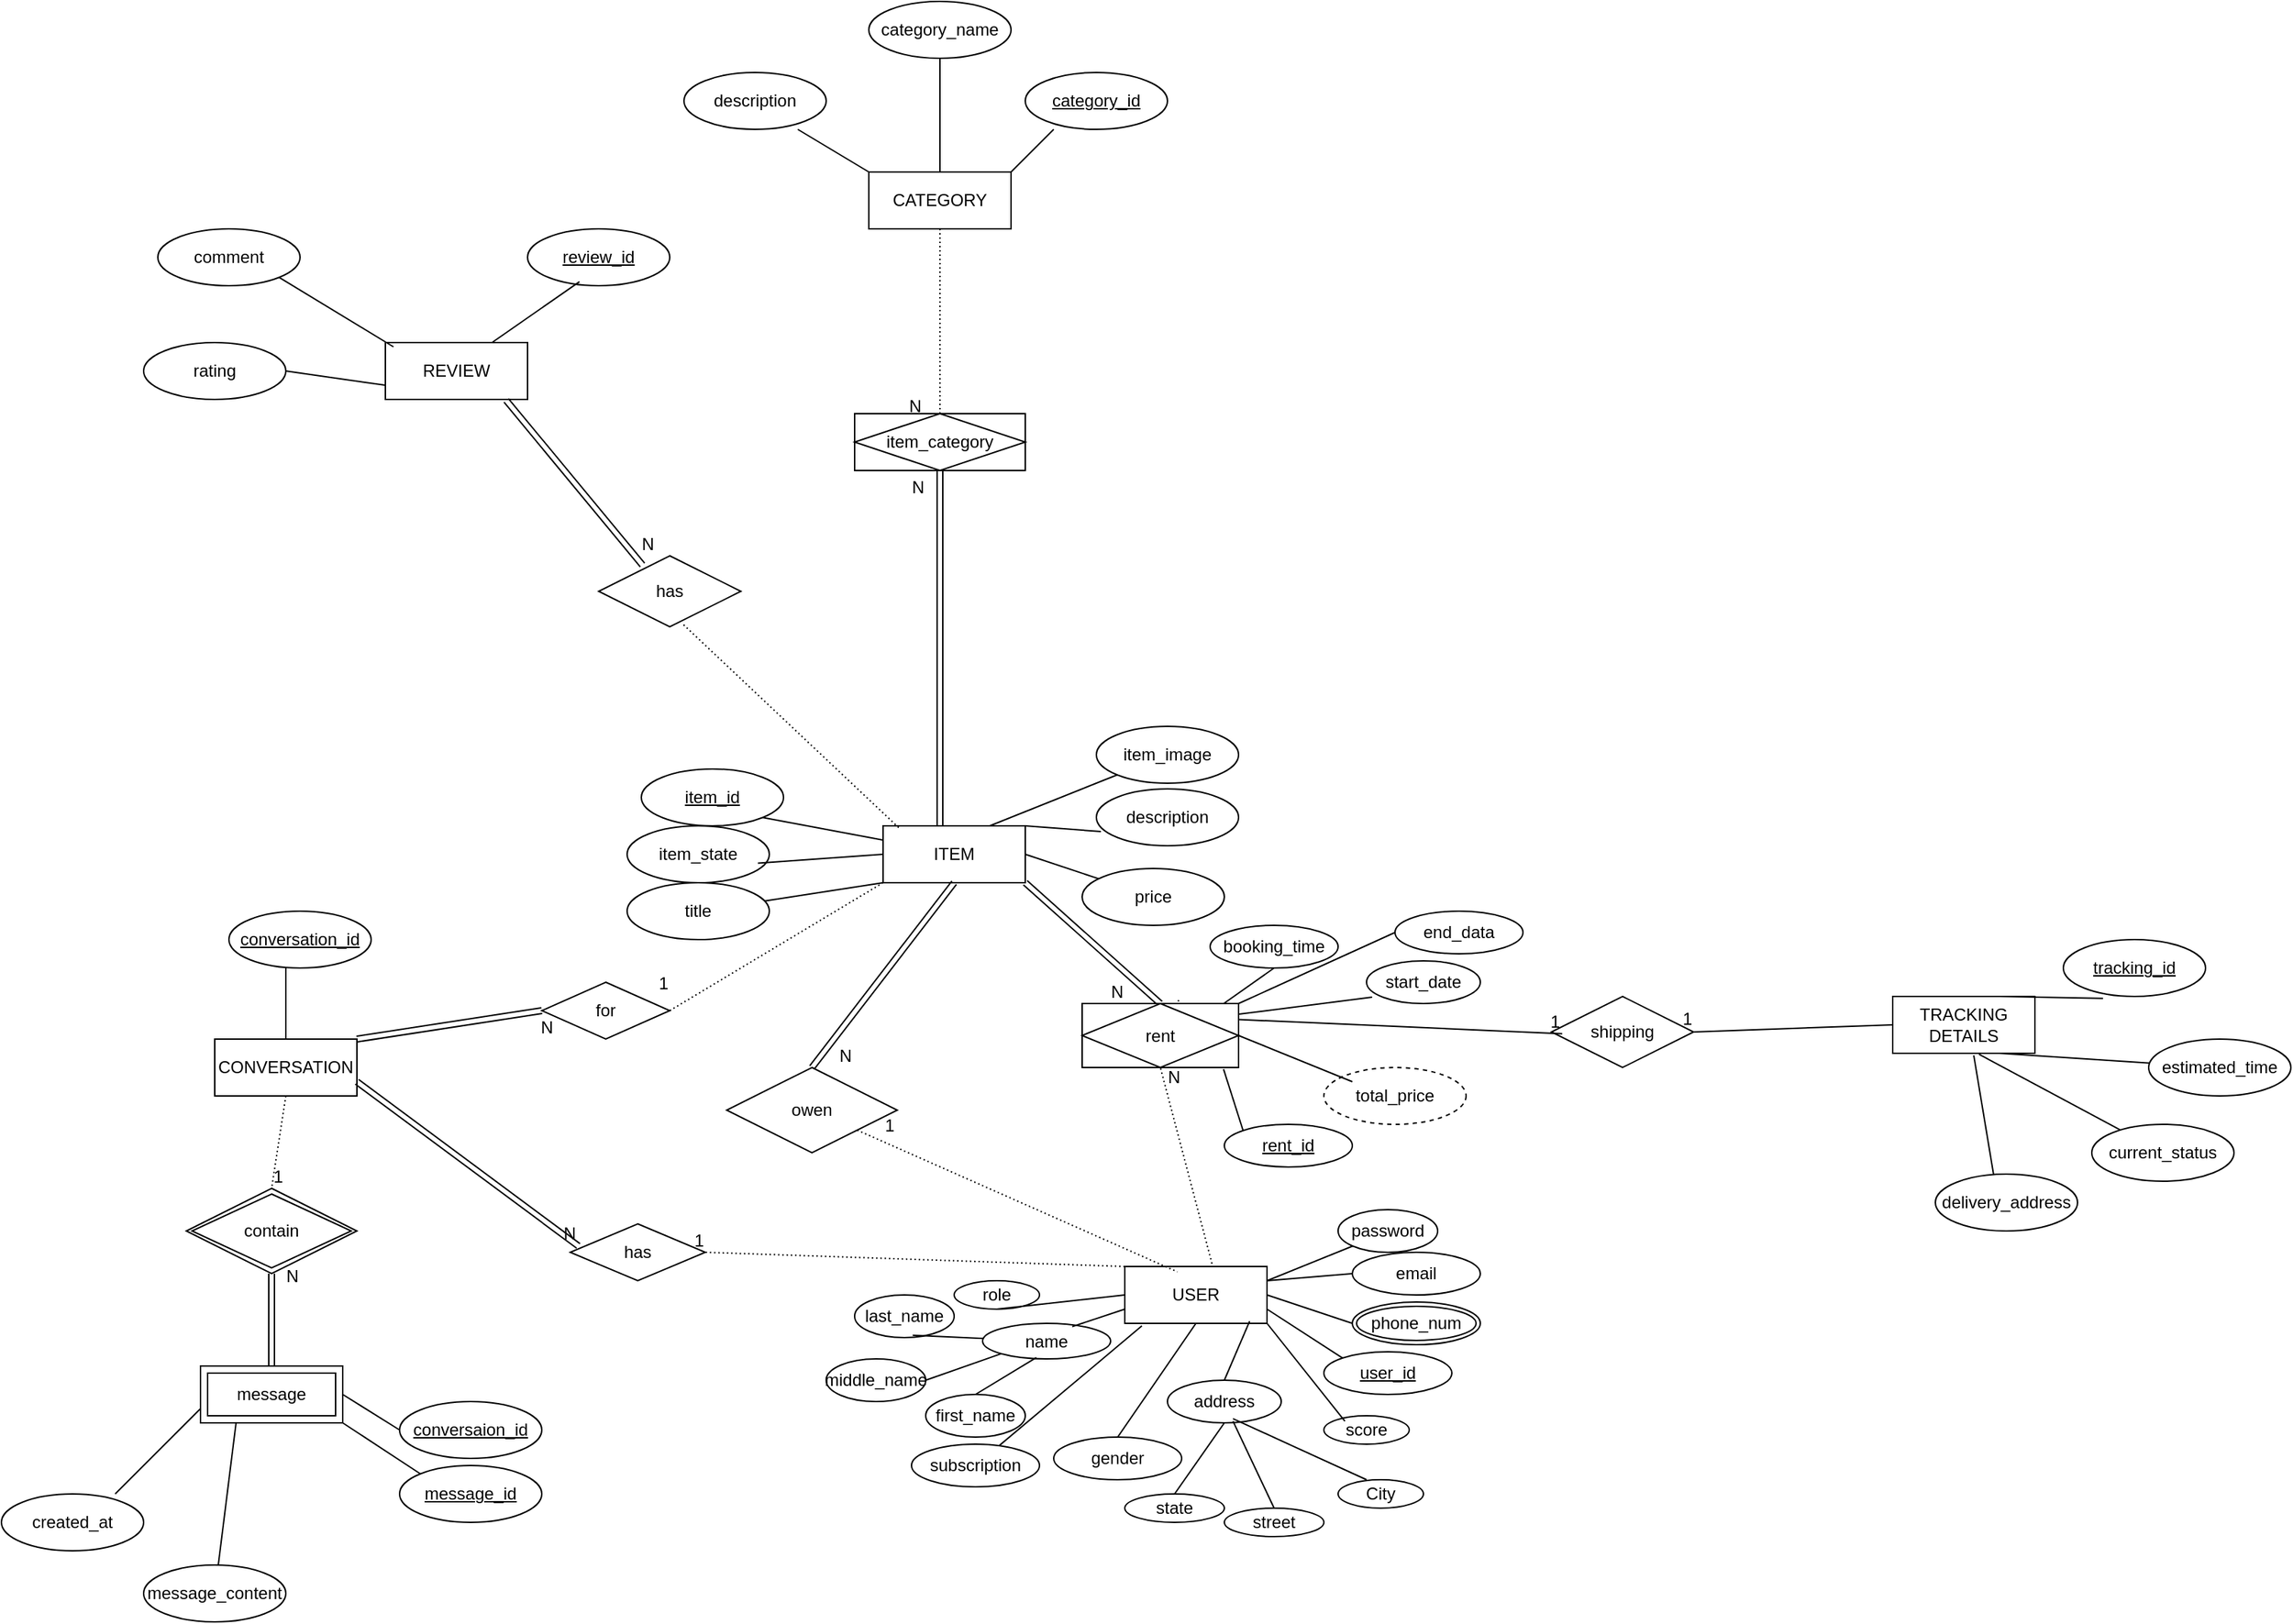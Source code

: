 <mxfile version="26.2.15" pages="2">
  <diagram name="Page-1" id="l9JlZQkNLKE_KTfB_-UX">
    <mxGraphModel dx="1762" dy="1131" grid="1" gridSize="10" guides="1" tooltips="1" connect="1" arrows="1" fold="1" page="0" pageScale="1" pageWidth="1654" pageHeight="1169" math="0" shadow="0">
      <root>
        <mxCell id="0" />
        <mxCell id="1" parent="0" />
        <mxCell id="wPHAMOmzvQz0wvzDcsgE-15" value="USER" style="whiteSpace=wrap;html=1;align=center;" parent="1" vertex="1">
          <mxGeometry x="-330" y="880" width="100" height="40" as="geometry" />
        </mxCell>
        <mxCell id="wPHAMOmzvQz0wvzDcsgE-16" value="ITEM" style="whiteSpace=wrap;html=1;align=center;" parent="1" vertex="1">
          <mxGeometry x="-500" y="570" width="100" height="40" as="geometry" />
        </mxCell>
        <mxCell id="wPHAMOmzvQz0wvzDcsgE-17" value="REVIEW" style="whiteSpace=wrap;html=1;align=center;" parent="1" vertex="1">
          <mxGeometry x="-850" y="230" width="100" height="40" as="geometry" />
        </mxCell>
        <mxCell id="wPHAMOmzvQz0wvzDcsgE-18" value="CATEGORY" style="whiteSpace=wrap;html=1;align=center;" parent="1" vertex="1">
          <mxGeometry x="-510" y="110" width="100" height="40" as="geometry" />
        </mxCell>
        <mxCell id="wPHAMOmzvQz0wvzDcsgE-19" value="CONVERSATION" style="whiteSpace=wrap;html=1;align=center;" parent="1" vertex="1">
          <mxGeometry x="-970" y="720" width="100" height="40" as="geometry" />
        </mxCell>
        <mxCell id="wPHAMOmzvQz0wvzDcsgE-20" value="TRACKING DETAILS" style="whiteSpace=wrap;html=1;align=center;" parent="1" vertex="1">
          <mxGeometry x="210" y="690" width="100" height="40" as="geometry" />
        </mxCell>
        <mxCell id="wPHAMOmzvQz0wvzDcsgE-49" value="address" style="ellipse;whiteSpace=wrap;html=1;align=center;" parent="1" vertex="1">
          <mxGeometry x="-300" y="960" width="80" height="30" as="geometry" />
        </mxCell>
        <mxCell id="wPHAMOmzvQz0wvzDcsgE-50" value="gender" style="ellipse;whiteSpace=wrap;html=1;align=center;" parent="1" vertex="1">
          <mxGeometry x="-380" y="1000" width="90" height="30" as="geometry" />
        </mxCell>
        <mxCell id="wPHAMOmzvQz0wvzDcsgE-51" value="name" style="ellipse;whiteSpace=wrap;html=1;align=center;" parent="1" vertex="1">
          <mxGeometry x="-430" y="920" width="90" height="25" as="geometry" />
        </mxCell>
        <mxCell id="wPHAMOmzvQz0wvzDcsgE-55" value="first_name" style="ellipse;whiteSpace=wrap;html=1;align=center;" parent="1" vertex="1">
          <mxGeometry x="-470" y="970" width="70" height="30" as="geometry" />
        </mxCell>
        <mxCell id="wPHAMOmzvQz0wvzDcsgE-57" value="middle_name" style="ellipse;whiteSpace=wrap;html=1;align=center;" parent="1" vertex="1">
          <mxGeometry x="-540" y="945" width="70" height="30" as="geometry" />
        </mxCell>
        <mxCell id="wPHAMOmzvQz0wvzDcsgE-59" value="last_name" style="ellipse;whiteSpace=wrap;html=1;align=center;" parent="1" vertex="1">
          <mxGeometry x="-520" y="900" width="70" height="30" as="geometry" />
        </mxCell>
        <mxCell id="wPHAMOmzvQz0wvzDcsgE-61" value="" style="endArrow=none;html=1;rounded=0;exitX=0.5;exitY=1;exitDx=0;exitDy=0;entryX=0.5;entryY=0;entryDx=0;entryDy=0;" parent="1" source="wPHAMOmzvQz0wvzDcsgE-15" target="wPHAMOmzvQz0wvzDcsgE-50" edge="1">
          <mxGeometry relative="1" as="geometry">
            <mxPoint x="-380" y="990" as="sourcePoint" />
            <mxPoint x="-220" y="990" as="targetPoint" />
          </mxGeometry>
        </mxCell>
        <mxCell id="wPHAMOmzvQz0wvzDcsgE-62" value="" style="endArrow=none;html=1;rounded=0;exitX=0.878;exitY=0.96;exitDx=0;exitDy=0;exitPerimeter=0;entryX=0.5;entryY=0;entryDx=0;entryDy=0;" parent="1" source="wPHAMOmzvQz0wvzDcsgE-15" target="wPHAMOmzvQz0wvzDcsgE-49" edge="1">
          <mxGeometry relative="1" as="geometry">
            <mxPoint x="-380" y="990" as="sourcePoint" />
            <mxPoint x="-220" y="990" as="targetPoint" />
          </mxGeometry>
        </mxCell>
        <mxCell id="wPHAMOmzvQz0wvzDcsgE-63" value="score" style="ellipse;whiteSpace=wrap;html=1;align=center;" parent="1" vertex="1">
          <mxGeometry x="-190" y="985" width="60" height="20" as="geometry" />
        </mxCell>
        <mxCell id="wPHAMOmzvQz0wvzDcsgE-64" value="" style="endArrow=none;html=1;rounded=0;exitX=1;exitY=1;exitDx=0;exitDy=0;entryX=0.246;entryY=0.191;entryDx=0;entryDy=0;entryPerimeter=0;" parent="1" source="wPHAMOmzvQz0wvzDcsgE-15" target="wPHAMOmzvQz0wvzDcsgE-63" edge="1">
          <mxGeometry relative="1" as="geometry">
            <mxPoint x="-380" y="990" as="sourcePoint" />
            <mxPoint x="-220" y="990" as="targetPoint" />
          </mxGeometry>
        </mxCell>
        <mxCell id="wPHAMOmzvQz0wvzDcsgE-66" value="state" style="ellipse;whiteSpace=wrap;html=1;align=center;" parent="1" vertex="1">
          <mxGeometry x="-330" y="1040" width="70" height="20" as="geometry" />
        </mxCell>
        <mxCell id="wPHAMOmzvQz0wvzDcsgE-67" value="" style="endArrow=none;html=1;rounded=0;exitX=0.5;exitY=0;exitDx=0;exitDy=0;entryX=0.5;entryY=1;entryDx=0;entryDy=0;" parent="1" source="wPHAMOmzvQz0wvzDcsgE-66" target="wPHAMOmzvQz0wvzDcsgE-49" edge="1">
          <mxGeometry relative="1" as="geometry">
            <mxPoint x="-380" y="900" as="sourcePoint" />
            <mxPoint x="-220" y="900" as="targetPoint" />
          </mxGeometry>
        </mxCell>
        <mxCell id="wPHAMOmzvQz0wvzDcsgE-68" value="street" style="ellipse;whiteSpace=wrap;html=1;align=center;" parent="1" vertex="1">
          <mxGeometry x="-260" y="1050" width="70" height="20" as="geometry" />
        </mxCell>
        <mxCell id="wPHAMOmzvQz0wvzDcsgE-70" value="" style="endArrow=none;html=1;rounded=0;exitX=0.5;exitY=0;exitDx=0;exitDy=0;entryX=0.576;entryY=0.961;entryDx=0;entryDy=0;entryPerimeter=0;" parent="1" source="wPHAMOmzvQz0wvzDcsgE-68" target="wPHAMOmzvQz0wvzDcsgE-49" edge="1">
          <mxGeometry relative="1" as="geometry">
            <mxPoint x="-380" y="900" as="sourcePoint" />
            <mxPoint x="-220" y="900" as="targetPoint" />
          </mxGeometry>
        </mxCell>
        <mxCell id="wPHAMOmzvQz0wvzDcsgE-71" value="City" style="ellipse;whiteSpace=wrap;html=1;align=center;" parent="1" vertex="1">
          <mxGeometry x="-180" y="1030" width="60" height="20" as="geometry" />
        </mxCell>
        <mxCell id="wPHAMOmzvQz0wvzDcsgE-72" value="" style="endArrow=none;html=1;rounded=0;entryX=0.576;entryY=0.903;entryDx=0;entryDy=0;entryPerimeter=0;exitX=0.333;exitY=0;exitDx=0;exitDy=0;exitPerimeter=0;" parent="1" source="wPHAMOmzvQz0wvzDcsgE-71" target="wPHAMOmzvQz0wvzDcsgE-49" edge="1">
          <mxGeometry relative="1" as="geometry">
            <mxPoint x="-210" y="1040" as="sourcePoint" />
            <mxPoint x="-220" y="900" as="targetPoint" />
          </mxGeometry>
        </mxCell>
        <mxCell id="wPHAMOmzvQz0wvzDcsgE-74" value="" style="endArrow=none;html=1;rounded=0;entryX=0;entryY=0;entryDx=0;entryDy=0;exitX=1;exitY=0.75;exitDx=0;exitDy=0;" parent="1" source="wPHAMOmzvQz0wvzDcsgE-15" target="wPHAMOmzvQz0wvzDcsgE-80" edge="1">
          <mxGeometry relative="1" as="geometry">
            <mxPoint x="-380" y="900" as="sourcePoint" />
            <mxPoint x="-190.48" y="907.525" as="targetPoint" />
          </mxGeometry>
        </mxCell>
        <mxCell id="wPHAMOmzvQz0wvzDcsgE-75" value="" style="endArrow=none;html=1;rounded=0;exitX=0.583;exitY=0.946;exitDx=0;exitDy=0;exitPerimeter=0;" parent="1" source="wPHAMOmzvQz0wvzDcsgE-59" target="wPHAMOmzvQz0wvzDcsgE-51" edge="1">
          <mxGeometry relative="1" as="geometry">
            <mxPoint x="-380" y="900" as="sourcePoint" />
            <mxPoint x="-220" y="900" as="targetPoint" />
          </mxGeometry>
        </mxCell>
        <mxCell id="wPHAMOmzvQz0wvzDcsgE-76" value="" style="endArrow=none;html=1;rounded=0;exitX=1;exitY=0.5;exitDx=0;exitDy=0;entryX=0;entryY=1;entryDx=0;entryDy=0;" parent="1" source="wPHAMOmzvQz0wvzDcsgE-57" target="wPHAMOmzvQz0wvzDcsgE-51" edge="1">
          <mxGeometry relative="1" as="geometry">
            <mxPoint x="-380" y="900" as="sourcePoint" />
            <mxPoint x="-220" y="900" as="targetPoint" />
          </mxGeometry>
        </mxCell>
        <mxCell id="wPHAMOmzvQz0wvzDcsgE-77" value="" style="endArrow=none;html=1;rounded=0;exitX=0.5;exitY=0;exitDx=0;exitDy=0;entryX=0.42;entryY=0.962;entryDx=0;entryDy=0;entryPerimeter=0;" parent="1" source="wPHAMOmzvQz0wvzDcsgE-55" target="wPHAMOmzvQz0wvzDcsgE-51" edge="1">
          <mxGeometry relative="1" as="geometry">
            <mxPoint x="-380" y="900" as="sourcePoint" />
            <mxPoint x="-220" y="900" as="targetPoint" />
          </mxGeometry>
        </mxCell>
        <mxCell id="wPHAMOmzvQz0wvzDcsgE-78" value="" style="endArrow=none;html=1;rounded=0;exitX=0.7;exitY=0.092;exitDx=0;exitDy=0;exitPerimeter=0;entryX=0;entryY=0.75;entryDx=0;entryDy=0;" parent="1" source="wPHAMOmzvQz0wvzDcsgE-51" target="wPHAMOmzvQz0wvzDcsgE-15" edge="1">
          <mxGeometry relative="1" as="geometry">
            <mxPoint x="-380" y="900" as="sourcePoint" />
            <mxPoint x="-220" y="900" as="targetPoint" />
          </mxGeometry>
        </mxCell>
        <mxCell id="wPHAMOmzvQz0wvzDcsgE-79" value="phone_num" style="ellipse;shape=doubleEllipse;margin=3;whiteSpace=wrap;html=1;align=center;" parent="1" vertex="1">
          <mxGeometry x="-170" y="905" width="90" height="30" as="geometry" />
        </mxCell>
        <mxCell id="wPHAMOmzvQz0wvzDcsgE-80" value="user_id" style="ellipse;whiteSpace=wrap;html=1;align=center;fontStyle=4;" parent="1" vertex="1">
          <mxGeometry x="-190" y="940" width="90" height="30" as="geometry" />
        </mxCell>
        <mxCell id="wPHAMOmzvQz0wvzDcsgE-81" value="" style="endArrow=none;html=1;rounded=0;entryX=0;entryY=0.5;entryDx=0;entryDy=0;exitX=1;exitY=0.5;exitDx=0;exitDy=0;" parent="1" source="wPHAMOmzvQz0wvzDcsgE-15" target="wPHAMOmzvQz0wvzDcsgE-79" edge="1">
          <mxGeometry relative="1" as="geometry">
            <mxPoint x="-380" y="900" as="sourcePoint" />
            <mxPoint x="-220" y="900" as="targetPoint" />
          </mxGeometry>
        </mxCell>
        <mxCell id="wPHAMOmzvQz0wvzDcsgE-84" value="email" style="ellipse;whiteSpace=wrap;html=1;align=center;" parent="1" vertex="1">
          <mxGeometry x="-170" y="870" width="90" height="30" as="geometry" />
        </mxCell>
        <mxCell id="wPHAMOmzvQz0wvzDcsgE-85" value="" style="endArrow=none;html=1;rounded=0;entryX=0;entryY=0.5;entryDx=0;entryDy=0;" parent="1" target="wPHAMOmzvQz0wvzDcsgE-84" edge="1">
          <mxGeometry relative="1" as="geometry">
            <mxPoint x="-230" y="890" as="sourcePoint" />
            <mxPoint x="-220" y="900" as="targetPoint" />
          </mxGeometry>
        </mxCell>
        <mxCell id="wPHAMOmzvQz0wvzDcsgE-86" value="password" style="ellipse;whiteSpace=wrap;html=1;align=center;" parent="1" vertex="1">
          <mxGeometry x="-180" y="840" width="70" height="30" as="geometry" />
        </mxCell>
        <mxCell id="wPHAMOmzvQz0wvzDcsgE-87" value="" style="endArrow=none;html=1;rounded=0;entryX=0;entryY=1;entryDx=0;entryDy=0;exitX=1;exitY=0.25;exitDx=0;exitDy=0;" parent="1" source="wPHAMOmzvQz0wvzDcsgE-15" target="wPHAMOmzvQz0wvzDcsgE-86" edge="1">
          <mxGeometry relative="1" as="geometry">
            <mxPoint x="-380" y="900" as="sourcePoint" />
            <mxPoint x="-220" y="900" as="targetPoint" />
          </mxGeometry>
        </mxCell>
        <mxCell id="wPHAMOmzvQz0wvzDcsgE-88" value="role" style="ellipse;whiteSpace=wrap;html=1;align=center;" parent="1" vertex="1">
          <mxGeometry x="-450" y="890" width="60" height="20" as="geometry" />
        </mxCell>
        <mxCell id="wPHAMOmzvQz0wvzDcsgE-89" value="" style="endArrow=none;html=1;rounded=0;exitX=0.5;exitY=1;exitDx=0;exitDy=0;entryX=0;entryY=0.5;entryDx=0;entryDy=0;" parent="1" source="wPHAMOmzvQz0wvzDcsgE-88" target="wPHAMOmzvQz0wvzDcsgE-15" edge="1">
          <mxGeometry relative="1" as="geometry">
            <mxPoint x="-380" y="900" as="sourcePoint" />
            <mxPoint x="-220" y="900" as="targetPoint" />
          </mxGeometry>
        </mxCell>
        <mxCell id="wPHAMOmzvQz0wvzDcsgE-96" value="owen" style="shape=rhombus;perimeter=rhombusPerimeter;whiteSpace=wrap;html=1;align=center;" parent="1" vertex="1">
          <mxGeometry x="-610" y="740" width="120" height="60" as="geometry" />
        </mxCell>
        <mxCell id="wPHAMOmzvQz0wvzDcsgE-97" value="" style="shape=link;html=1;rounded=0;exitX=0.5;exitY=0;exitDx=0;exitDy=0;entryX=0.5;entryY=1;entryDx=0;entryDy=0;" parent="1" source="wPHAMOmzvQz0wvzDcsgE-96" target="wPHAMOmzvQz0wvzDcsgE-16" edge="1">
          <mxGeometry relative="1" as="geometry">
            <mxPoint x="-310" y="590" as="sourcePoint" />
            <mxPoint x="-150" y="590" as="targetPoint" />
          </mxGeometry>
        </mxCell>
        <mxCell id="wPHAMOmzvQz0wvzDcsgE-98" value="N" style="resizable=0;html=1;whiteSpace=wrap;align=right;verticalAlign=bottom;" parent="wPHAMOmzvQz0wvzDcsgE-97" connectable="0" vertex="1">
          <mxGeometry x="1" relative="1" as="geometry">
            <mxPoint x="-70" y="130" as="offset" />
          </mxGeometry>
        </mxCell>
        <mxCell id="wPHAMOmzvQz0wvzDcsgE-99" value="" style="endArrow=none;html=1;rounded=0;dashed=1;dashPattern=1 2;entryX=0.37;entryY=0.094;entryDx=0;entryDy=0;entryPerimeter=0;" parent="1" source="wPHAMOmzvQz0wvzDcsgE-96" target="wPHAMOmzvQz0wvzDcsgE-15" edge="1">
          <mxGeometry relative="1" as="geometry">
            <mxPoint x="-310" y="590" as="sourcePoint" />
            <mxPoint x="-150" y="590" as="targetPoint" />
          </mxGeometry>
        </mxCell>
        <mxCell id="wPHAMOmzvQz0wvzDcsgE-100" value="1" style="resizable=0;html=1;whiteSpace=wrap;align=right;verticalAlign=bottom;" parent="wPHAMOmzvQz0wvzDcsgE-99" connectable="0" vertex="1">
          <mxGeometry x="1" relative="1" as="geometry">
            <mxPoint x="-197" y="-94" as="offset" />
          </mxGeometry>
        </mxCell>
        <mxCell id="wPHAMOmzvQz0wvzDcsgE-105" value="" style="shape=link;html=1;rounded=0;exitX=1;exitY=1;exitDx=0;exitDy=0;entryX=0.5;entryY=0;entryDx=0;entryDy=0;" parent="1" source="wPHAMOmzvQz0wvzDcsgE-16" target="LBv7Q6NV7wOnJ5ve1A3O-66" edge="1">
          <mxGeometry relative="1" as="geometry">
            <mxPoint x="-400" y="620" as="sourcePoint" />
            <mxPoint x="-290" y="680" as="targetPoint" />
          </mxGeometry>
        </mxCell>
        <mxCell id="wPHAMOmzvQz0wvzDcsgE-106" value="N" style="resizable=0;html=1;whiteSpace=wrap;align=right;verticalAlign=bottom;" parent="wPHAMOmzvQz0wvzDcsgE-105" connectable="0" vertex="1">
          <mxGeometry x="1" relative="1" as="geometry">
            <mxPoint x="-25" as="offset" />
          </mxGeometry>
        </mxCell>
        <mxCell id="wPHAMOmzvQz0wvzDcsgE-111" value="item_id" style="ellipse;whiteSpace=wrap;html=1;align=center;fontStyle=4;" parent="1" vertex="1">
          <mxGeometry x="-670" y="530" width="100" height="40" as="geometry" />
        </mxCell>
        <mxCell id="wPHAMOmzvQz0wvzDcsgE-113" value="item_image" style="ellipse;whiteSpace=wrap;html=1;align=center;" parent="1" vertex="1">
          <mxGeometry x="-350" y="500" width="100" height="40" as="geometry" />
        </mxCell>
        <mxCell id="wPHAMOmzvQz0wvzDcsgE-114" value="price" style="ellipse;whiteSpace=wrap;html=1;align=center;" parent="1" vertex="1">
          <mxGeometry x="-360" y="600" width="100" height="40" as="geometry" />
        </mxCell>
        <mxCell id="wPHAMOmzvQz0wvzDcsgE-115" value="description" style="ellipse;whiteSpace=wrap;html=1;align=center;" parent="1" vertex="1">
          <mxGeometry x="-350" y="544" width="100" height="40" as="geometry" />
        </mxCell>
        <mxCell id="wPHAMOmzvQz0wvzDcsgE-117" value="item_state" style="ellipse;whiteSpace=wrap;html=1;align=center;" parent="1" vertex="1">
          <mxGeometry x="-680" y="570" width="100" height="40" as="geometry" />
        </mxCell>
        <mxCell id="wPHAMOmzvQz0wvzDcsgE-118" value="title" style="ellipse;whiteSpace=wrap;html=1;align=center;" parent="1" vertex="1">
          <mxGeometry x="-680" y="610" width="100" height="40" as="geometry" />
        </mxCell>
        <mxCell id="wPHAMOmzvQz0wvzDcsgE-119" value="" style="endArrow=none;html=1;rounded=0;exitX=1;exitY=0.5;exitDx=0;exitDy=0;" parent="1" source="wPHAMOmzvQz0wvzDcsgE-16" target="wPHAMOmzvQz0wvzDcsgE-114" edge="1">
          <mxGeometry relative="1" as="geometry">
            <mxPoint x="-310" y="590" as="sourcePoint" />
            <mxPoint x="-150" y="590" as="targetPoint" />
          </mxGeometry>
        </mxCell>
        <mxCell id="wPHAMOmzvQz0wvzDcsgE-120" value="" style="endArrow=none;html=1;rounded=0;exitX=1;exitY=0;exitDx=0;exitDy=0;entryX=0.032;entryY=0.75;entryDx=0;entryDy=0;entryPerimeter=0;" parent="1" source="wPHAMOmzvQz0wvzDcsgE-16" target="wPHAMOmzvQz0wvzDcsgE-115" edge="1">
          <mxGeometry relative="1" as="geometry">
            <mxPoint x="-310" y="590" as="sourcePoint" />
            <mxPoint x="-150" y="590" as="targetPoint" />
          </mxGeometry>
        </mxCell>
        <mxCell id="wPHAMOmzvQz0wvzDcsgE-122" value="" style="endArrow=none;html=1;rounded=0;exitX=0;exitY=1;exitDx=0;exitDy=0;entryX=0.75;entryY=0;entryDx=0;entryDy=0;" parent="1" source="wPHAMOmzvQz0wvzDcsgE-113" target="wPHAMOmzvQz0wvzDcsgE-16" edge="1">
          <mxGeometry relative="1" as="geometry">
            <mxPoint x="-310" y="590" as="sourcePoint" />
            <mxPoint x="-150" y="590" as="targetPoint" />
          </mxGeometry>
        </mxCell>
        <mxCell id="wPHAMOmzvQz0wvzDcsgE-125" value="" style="endArrow=none;html=1;rounded=0;exitX=1;exitY=1;exitDx=0;exitDy=0;entryX=0;entryY=0.25;entryDx=0;entryDy=0;" parent="1" source="wPHAMOmzvQz0wvzDcsgE-111" target="wPHAMOmzvQz0wvzDcsgE-16" edge="1">
          <mxGeometry relative="1" as="geometry">
            <mxPoint x="-310" y="590" as="sourcePoint" />
            <mxPoint x="-150" y="590" as="targetPoint" />
          </mxGeometry>
        </mxCell>
        <mxCell id="wPHAMOmzvQz0wvzDcsgE-126" value="" style="endArrow=none;html=1;rounded=0;exitX=0.92;exitY=0.656;exitDx=0;exitDy=0;exitPerimeter=0;entryX=0;entryY=0.5;entryDx=0;entryDy=0;" parent="1" source="wPHAMOmzvQz0wvzDcsgE-117" target="wPHAMOmzvQz0wvzDcsgE-16" edge="1">
          <mxGeometry relative="1" as="geometry">
            <mxPoint x="-310" y="590" as="sourcePoint" />
            <mxPoint x="-510" y="596" as="targetPoint" />
          </mxGeometry>
        </mxCell>
        <mxCell id="wPHAMOmzvQz0wvzDcsgE-128" value="" style="endArrow=none;html=1;rounded=0;entryX=0;entryY=1;entryDx=0;entryDy=0;" parent="1" source="wPHAMOmzvQz0wvzDcsgE-118" target="wPHAMOmzvQz0wvzDcsgE-16" edge="1">
          <mxGeometry relative="1" as="geometry">
            <mxPoint x="-310" y="590" as="sourcePoint" />
            <mxPoint x="-150" y="590" as="targetPoint" />
          </mxGeometry>
        </mxCell>
        <mxCell id="wPHAMOmzvQz0wvzDcsgE-129" value="" style="endArrow=none;html=1;rounded=0;dashed=1;dashPattern=1 2;exitX=0.613;exitY=-0.051;exitDx=0;exitDy=0;exitPerimeter=0;entryX=0.5;entryY=1;entryDx=0;entryDy=0;" parent="1" source="LBv7Q6NV7wOnJ5ve1A3O-66" edge="1">
          <mxGeometry relative="1" as="geometry">
            <mxPoint x="-370" y="770" as="sourcePoint" />
            <mxPoint x="-260" y="740" as="targetPoint" />
          </mxGeometry>
        </mxCell>
        <mxCell id="wPHAMOmzvQz0wvzDcsgE-130" value="N" style="resizable=0;html=1;whiteSpace=wrap;align=right;verticalAlign=bottom;" parent="wPHAMOmzvQz0wvzDcsgE-129" connectable="0" vertex="1">
          <mxGeometry x="1" relative="1" as="geometry">
            <mxPoint x="-30" y="15" as="offset" />
          </mxGeometry>
        </mxCell>
        <mxCell id="LBv7Q6NV7wOnJ5ve1A3O-4" value="rent_id" style="ellipse;whiteSpace=wrap;html=1;align=center;fontStyle=4;" parent="1" vertex="1">
          <mxGeometry x="-260" y="780" width="90" height="30" as="geometry" />
        </mxCell>
        <mxCell id="LBv7Q6NV7wOnJ5ve1A3O-9" value="" style="endArrow=none;html=1;rounded=0;exitX=0.904;exitY=1.026;exitDx=0;exitDy=0;exitPerimeter=0;entryX=0;entryY=0;entryDx=0;entryDy=0;" parent="1" source="LBv7Q6NV7wOnJ5ve1A3O-66" target="LBv7Q6NV7wOnJ5ve1A3O-4" edge="1">
          <mxGeometry relative="1" as="geometry">
            <mxPoint x="-248" y="737" as="sourcePoint" />
            <mxPoint x="-250" y="830" as="targetPoint" />
          </mxGeometry>
        </mxCell>
        <mxCell id="LBv7Q6NV7wOnJ5ve1A3O-12" value="booking_time" style="ellipse;whiteSpace=wrap;html=1;align=center;" parent="1" vertex="1">
          <mxGeometry x="-270" y="640" width="90" height="30" as="geometry" />
        </mxCell>
        <mxCell id="LBv7Q6NV7wOnJ5ve1A3O-14" value="end_data" style="ellipse;whiteSpace=wrap;html=1;align=center;" parent="1" vertex="1">
          <mxGeometry x="-140" y="630" width="90" height="30" as="geometry" />
        </mxCell>
        <mxCell id="LBv7Q6NV7wOnJ5ve1A3O-15" value="start_date" style="ellipse;whiteSpace=wrap;html=1;align=center;" parent="1" vertex="1">
          <mxGeometry x="-160" y="665" width="80" height="30" as="geometry" />
        </mxCell>
        <mxCell id="LBv7Q6NV7wOnJ5ve1A3O-16" value="" style="endArrow=none;html=1;rounded=0;entryX=0.5;entryY=1;entryDx=0;entryDy=0;exitX=0.857;exitY=0.083;exitDx=0;exitDy=0;exitPerimeter=0;" parent="1" source="LBv7Q6NV7wOnJ5ve1A3O-66" target="LBv7Q6NV7wOnJ5ve1A3O-12" edge="1">
          <mxGeometry relative="1" as="geometry">
            <mxPoint x="-248.96" y="689" as="sourcePoint" />
            <mxPoint x="-250" y="830" as="targetPoint" />
          </mxGeometry>
        </mxCell>
        <mxCell id="LBv7Q6NV7wOnJ5ve1A3O-18" value="" style="endArrow=none;html=1;rounded=0;entryX=0;entryY=0.5;entryDx=0;entryDy=0;exitX=1;exitY=0;exitDx=0;exitDy=0;" parent="1" source="LBv7Q6NV7wOnJ5ve1A3O-66" target="LBv7Q6NV7wOnJ5ve1A3O-14" edge="1">
          <mxGeometry relative="1" as="geometry">
            <mxPoint x="-218" y="699.02" as="sourcePoint" />
            <mxPoint x="-250" y="830" as="targetPoint" />
          </mxGeometry>
        </mxCell>
        <mxCell id="LBv7Q6NV7wOnJ5ve1A3O-19" value="" style="endArrow=none;html=1;rounded=0;exitX=1;exitY=0.167;exitDx=0;exitDy=0;exitPerimeter=0;entryX=0.049;entryY=0.851;entryDx=0;entryDy=0;entryPerimeter=0;" parent="1" source="LBv7Q6NV7wOnJ5ve1A3O-66" target="LBv7Q6NV7wOnJ5ve1A3O-15" edge="1">
          <mxGeometry relative="1" as="geometry">
            <mxPoint x="-236.22" y="715.0" as="sourcePoint" />
            <mxPoint x="-170" y="690" as="targetPoint" />
          </mxGeometry>
        </mxCell>
        <mxCell id="LBv7Q6NV7wOnJ5ve1A3O-20" value="for" style="shape=rhombus;perimeter=rhombusPerimeter;whiteSpace=wrap;html=1;align=center;" parent="1" vertex="1">
          <mxGeometry x="-740" y="680" width="90" height="40" as="geometry" />
        </mxCell>
        <mxCell id="LBv7Q6NV7wOnJ5ve1A3O-22" value="" style="endArrow=none;html=1;rounded=0;dashed=1;dashPattern=1 2;entryX=0;entryY=1;entryDx=0;entryDy=0;exitX=1;exitY=0.5;exitDx=0;exitDy=0;" parent="1" source="LBv7Q6NV7wOnJ5ve1A3O-20" target="wPHAMOmzvQz0wvzDcsgE-16" edge="1">
          <mxGeometry relative="1" as="geometry">
            <mxPoint x="-690" y="810" as="sourcePoint" />
            <mxPoint x="-530" y="810" as="targetPoint" />
          </mxGeometry>
        </mxCell>
        <mxCell id="LBv7Q6NV7wOnJ5ve1A3O-23" value="1" style="resizable=0;html=1;whiteSpace=wrap;align=right;verticalAlign=bottom;" parent="LBv7Q6NV7wOnJ5ve1A3O-22" connectable="0" vertex="1">
          <mxGeometry x="1" relative="1" as="geometry">
            <mxPoint x="-150" y="80" as="offset" />
          </mxGeometry>
        </mxCell>
        <mxCell id="LBv7Q6NV7wOnJ5ve1A3O-24" value="" style="shape=link;html=1;rounded=0;exitX=1;exitY=0;exitDx=0;exitDy=0;entryX=0;entryY=0.5;entryDx=0;entryDy=0;" parent="1" source="wPHAMOmzvQz0wvzDcsgE-19" target="LBv7Q6NV7wOnJ5ve1A3O-20" edge="1">
          <mxGeometry relative="1" as="geometry">
            <mxPoint x="-690" y="810" as="sourcePoint" />
            <mxPoint x="-780" y="710" as="targetPoint" />
          </mxGeometry>
        </mxCell>
        <mxCell id="LBv7Q6NV7wOnJ5ve1A3O-25" value="N" style="resizable=0;html=1;whiteSpace=wrap;align=right;verticalAlign=bottom;" parent="LBv7Q6NV7wOnJ5ve1A3O-24" connectable="0" vertex="1">
          <mxGeometry x="1" relative="1" as="geometry">
            <mxPoint x="10" y="20" as="offset" />
          </mxGeometry>
        </mxCell>
        <mxCell id="LBv7Q6NV7wOnJ5ve1A3O-26" value="has" style="shape=rhombus;perimeter=rhombusPerimeter;whiteSpace=wrap;html=1;align=center;" parent="1" vertex="1">
          <mxGeometry x="-720" y="850" width="95" height="40" as="geometry" />
        </mxCell>
        <mxCell id="LBv7Q6NV7wOnJ5ve1A3O-27" value="" style="endArrow=none;html=1;rounded=0;dashed=1;dashPattern=1 2;exitX=0;exitY=0;exitDx=0;exitDy=0;entryX=1;entryY=0.5;entryDx=0;entryDy=0;" parent="1" source="wPHAMOmzvQz0wvzDcsgE-15" target="LBv7Q6NV7wOnJ5ve1A3O-26" edge="1">
          <mxGeometry relative="1" as="geometry">
            <mxPoint x="-690" y="810" as="sourcePoint" />
            <mxPoint x="-530" y="810" as="targetPoint" />
          </mxGeometry>
        </mxCell>
        <mxCell id="LBv7Q6NV7wOnJ5ve1A3O-28" value="1" style="resizable=0;html=1;whiteSpace=wrap;align=right;verticalAlign=bottom;" parent="LBv7Q6NV7wOnJ5ve1A3O-27" connectable="0" vertex="1">
          <mxGeometry x="1" relative="1" as="geometry" />
        </mxCell>
        <mxCell id="LBv7Q6NV7wOnJ5ve1A3O-29" value="" style="shape=link;html=1;rounded=0;exitX=1;exitY=0.75;exitDx=0;exitDy=0;entryX=0.06;entryY=0.388;entryDx=0;entryDy=0;entryPerimeter=0;" parent="1" source="wPHAMOmzvQz0wvzDcsgE-19" target="LBv7Q6NV7wOnJ5ve1A3O-26" edge="1">
          <mxGeometry relative="1" as="geometry">
            <mxPoint x="-820" y="800" as="sourcePoint" />
            <mxPoint x="-530" y="810" as="targetPoint" />
          </mxGeometry>
        </mxCell>
        <mxCell id="LBv7Q6NV7wOnJ5ve1A3O-30" value="N" style="resizable=0;html=1;whiteSpace=wrap;align=right;verticalAlign=bottom;" parent="LBv7Q6NV7wOnJ5ve1A3O-29" connectable="0" vertex="1">
          <mxGeometry x="1" relative="1" as="geometry" />
        </mxCell>
        <mxCell id="LBv7Q6NV7wOnJ5ve1A3O-41" value="" style="endArrow=none;html=1;rounded=0;exitX=0.4;exitY=0.875;exitDx=0;exitDy=0;exitPerimeter=0;" parent="1" source="outE8r-VnyRLuQ_6sBiH-4" target="wPHAMOmzvQz0wvzDcsgE-19" edge="1">
          <mxGeometry relative="1" as="geometry">
            <mxPoint x="-867.7" y="678.0" as="sourcePoint" />
            <mxPoint x="-530" y="810" as="targetPoint" />
          </mxGeometry>
        </mxCell>
        <mxCell id="LBv7Q6NV7wOnJ5ve1A3O-44" value="message" style="shape=ext;margin=3;double=1;whiteSpace=wrap;html=1;align=center;" parent="1" vertex="1">
          <mxGeometry x="-980" y="950" width="100" height="40" as="geometry" />
        </mxCell>
        <mxCell id="LBv7Q6NV7wOnJ5ve1A3O-45" value="contain" style="shape=rhombus;double=1;perimeter=rhombusPerimeter;whiteSpace=wrap;html=1;align=center;" parent="1" vertex="1">
          <mxGeometry x="-990" y="825" width="120" height="60" as="geometry" />
        </mxCell>
        <mxCell id="LBv7Q6NV7wOnJ5ve1A3O-46" value="" style="endArrow=none;html=1;rounded=0;dashed=1;dashPattern=1 2;exitX=0.5;exitY=1;exitDx=0;exitDy=0;entryX=0.5;entryY=0;entryDx=0;entryDy=0;" parent="1" source="wPHAMOmzvQz0wvzDcsgE-19" target="LBv7Q6NV7wOnJ5ve1A3O-45" edge="1">
          <mxGeometry relative="1" as="geometry">
            <mxPoint x="-690" y="970" as="sourcePoint" />
            <mxPoint x="-530" y="970" as="targetPoint" />
          </mxGeometry>
        </mxCell>
        <mxCell id="LBv7Q6NV7wOnJ5ve1A3O-47" value="1" style="resizable=0;html=1;whiteSpace=wrap;align=right;verticalAlign=bottom;" parent="LBv7Q6NV7wOnJ5ve1A3O-46" connectable="0" vertex="1">
          <mxGeometry x="1" relative="1" as="geometry">
            <mxPoint x="10" as="offset" />
          </mxGeometry>
        </mxCell>
        <mxCell id="LBv7Q6NV7wOnJ5ve1A3O-48" value="" style="shape=link;html=1;rounded=0;exitX=0.5;exitY=0;exitDx=0;exitDy=0;entryX=0.5;entryY=1;entryDx=0;entryDy=0;" parent="1" source="LBv7Q6NV7wOnJ5ve1A3O-44" target="LBv7Q6NV7wOnJ5ve1A3O-45" edge="1">
          <mxGeometry relative="1" as="geometry">
            <mxPoint x="-690" y="970" as="sourcePoint" />
            <mxPoint x="-910" y="1010" as="targetPoint" />
          </mxGeometry>
        </mxCell>
        <mxCell id="LBv7Q6NV7wOnJ5ve1A3O-49" value="N" style="resizable=0;html=1;whiteSpace=wrap;align=right;verticalAlign=bottom;" parent="LBv7Q6NV7wOnJ5ve1A3O-48" connectable="0" vertex="1">
          <mxGeometry x="1" relative="1" as="geometry">
            <mxPoint x="20" y="10" as="offset" />
          </mxGeometry>
        </mxCell>
        <mxCell id="LBv7Q6NV7wOnJ5ve1A3O-50" value="created_at" style="ellipse;whiteSpace=wrap;html=1;align=center;" parent="1" vertex="1">
          <mxGeometry x="-1120" y="1040" width="100" height="40" as="geometry" />
        </mxCell>
        <mxCell id="LBv7Q6NV7wOnJ5ve1A3O-51" value="&lt;div&gt;message_content&lt;/div&gt;" style="ellipse;whiteSpace=wrap;html=1;align=center;" parent="1" vertex="1">
          <mxGeometry x="-1020" y="1090" width="100" height="40" as="geometry" />
        </mxCell>
        <mxCell id="LBv7Q6NV7wOnJ5ve1A3O-55" value="" style="endArrow=none;html=1;rounded=0;exitX=1;exitY=0.5;exitDx=0;exitDy=0;entryX=0;entryY=0.5;entryDx=0;entryDy=0;" parent="1" source="LBv7Q6NV7wOnJ5ve1A3O-44" target="LBv7Q6NV7wOnJ5ve1A3O-60" edge="1">
          <mxGeometry relative="1" as="geometry">
            <mxPoint x="-690" y="1140" as="sourcePoint" />
            <mxPoint x="-800.0" y="1190.0" as="targetPoint" />
          </mxGeometry>
        </mxCell>
        <mxCell id="LBv7Q6NV7wOnJ5ve1A3O-56" value="" style="endArrow=none;html=1;rounded=0;exitX=1;exitY=1;exitDx=0;exitDy=0;entryX=0;entryY=0;entryDx=0;entryDy=0;" parent="1" source="LBv7Q6NV7wOnJ5ve1A3O-44" target="LBv7Q6NV7wOnJ5ve1A3O-61" edge="1">
          <mxGeometry relative="1" as="geometry">
            <mxPoint x="-690" y="1140" as="sourcePoint" />
            <mxPoint x="-831.235" y="1234.383" as="targetPoint" />
          </mxGeometry>
        </mxCell>
        <mxCell id="LBv7Q6NV7wOnJ5ve1A3O-58" value="" style="endArrow=none;html=1;rounded=0;exitX=0.25;exitY=1;exitDx=0;exitDy=0;" parent="1" source="LBv7Q6NV7wOnJ5ve1A3O-44" target="LBv7Q6NV7wOnJ5ve1A3O-51" edge="1">
          <mxGeometry relative="1" as="geometry">
            <mxPoint x="-690" y="1140" as="sourcePoint" />
            <mxPoint x="-530" y="1140" as="targetPoint" />
          </mxGeometry>
        </mxCell>
        <mxCell id="LBv7Q6NV7wOnJ5ve1A3O-59" value="" style="endArrow=none;html=1;rounded=0;exitX=0;exitY=0.75;exitDx=0;exitDy=0;entryX=0.8;entryY=0;entryDx=0;entryDy=0;entryPerimeter=0;" parent="1" source="LBv7Q6NV7wOnJ5ve1A3O-44" target="LBv7Q6NV7wOnJ5ve1A3O-50" edge="1">
          <mxGeometry relative="1" as="geometry">
            <mxPoint x="-690" y="1140" as="sourcePoint" />
            <mxPoint x="-530" y="1140" as="targetPoint" />
          </mxGeometry>
        </mxCell>
        <mxCell id="LBv7Q6NV7wOnJ5ve1A3O-60" value="conversaion_id" style="ellipse;whiteSpace=wrap;html=1;align=center;fontStyle=4;" parent="1" vertex="1">
          <mxGeometry x="-840" y="975" width="100" height="40" as="geometry" />
        </mxCell>
        <mxCell id="LBv7Q6NV7wOnJ5ve1A3O-61" value="message_id" style="ellipse;whiteSpace=wrap;html=1;align=center;fontStyle=4;" parent="1" vertex="1">
          <mxGeometry x="-840" y="1020" width="100" height="40" as="geometry" />
        </mxCell>
        <mxCell id="LBv7Q6NV7wOnJ5ve1A3O-65" value="item_category" style="shape=associativeEntity;whiteSpace=wrap;html=1;align=center;" parent="1" vertex="1">
          <mxGeometry x="-520" y="280" width="120" height="40" as="geometry" />
        </mxCell>
        <mxCell id="LBv7Q6NV7wOnJ5ve1A3O-67" value="" style="endArrow=none;html=1;rounded=0;dashed=1;dashPattern=1 2;exitX=0.613;exitY=-0.051;exitDx=0;exitDy=0;exitPerimeter=0;entryX=0.5;entryY=1;entryDx=0;entryDy=0;" parent="1" source="wPHAMOmzvQz0wvzDcsgE-15" target="LBv7Q6NV7wOnJ5ve1A3O-66" edge="1">
          <mxGeometry relative="1" as="geometry">
            <mxPoint x="-269" y="878" as="sourcePoint" />
            <mxPoint x="-260" y="740" as="targetPoint" />
          </mxGeometry>
        </mxCell>
        <mxCell id="LBv7Q6NV7wOnJ5ve1A3O-66" value="rent" style="shape=associativeEntity;whiteSpace=wrap;html=1;align=center;" parent="1" vertex="1">
          <mxGeometry x="-360" y="695" width="110" height="45" as="geometry" />
        </mxCell>
        <mxCell id="LBv7Q6NV7wOnJ5ve1A3O-71" value="" style="endArrow=none;html=1;rounded=0;dashed=1;dashPattern=1 2;exitX=0.5;exitY=1;exitDx=0;exitDy=0;entryX=0.5;entryY=0;entryDx=0;entryDy=0;" parent="1" source="wPHAMOmzvQz0wvzDcsgE-18" target="LBv7Q6NV7wOnJ5ve1A3O-65" edge="1">
          <mxGeometry relative="1" as="geometry">
            <mxPoint x="-490" y="200" as="sourcePoint" />
            <mxPoint x="-340" y="370" as="targetPoint" />
          </mxGeometry>
        </mxCell>
        <mxCell id="LBv7Q6NV7wOnJ5ve1A3O-72" value="N" style="resizable=0;html=1;whiteSpace=wrap;align=right;verticalAlign=bottom;" parent="LBv7Q6NV7wOnJ5ve1A3O-71" connectable="0" vertex="1">
          <mxGeometry x="1" relative="1" as="geometry">
            <mxPoint x="-12" y="3" as="offset" />
          </mxGeometry>
        </mxCell>
        <mxCell id="LBv7Q6NV7wOnJ5ve1A3O-73" value="category_id" style="ellipse;whiteSpace=wrap;html=1;align=center;fontStyle=4;" parent="1" vertex="1">
          <mxGeometry x="-400" y="40" width="100" height="40" as="geometry" />
        </mxCell>
        <mxCell id="LBv7Q6NV7wOnJ5ve1A3O-74" value="category_name" style="ellipse;whiteSpace=wrap;html=1;align=center;" parent="1" vertex="1">
          <mxGeometry x="-510" y="-10" width="100" height="40" as="geometry" />
        </mxCell>
        <mxCell id="LBv7Q6NV7wOnJ5ve1A3O-75" value="description" style="ellipse;whiteSpace=wrap;html=1;align=center;" parent="1" vertex="1">
          <mxGeometry x="-640" y="40" width="100" height="40" as="geometry" />
        </mxCell>
        <mxCell id="LBv7Q6NV7wOnJ5ve1A3O-76" value="" style="endArrow=none;html=1;rounded=0;entryX=0.5;entryY=1;entryDx=0;entryDy=0;exitX=0.5;exitY=0;exitDx=0;exitDy=0;" parent="1" source="wPHAMOmzvQz0wvzDcsgE-18" target="LBv7Q6NV7wOnJ5ve1A3O-74" edge="1">
          <mxGeometry relative="1" as="geometry">
            <mxPoint x="-500" y="300" as="sourcePoint" />
            <mxPoint x="-340" y="300" as="targetPoint" />
          </mxGeometry>
        </mxCell>
        <mxCell id="LBv7Q6NV7wOnJ5ve1A3O-77" value="" style="endArrow=none;html=1;rounded=0;entryX=0.2;entryY=1;entryDx=0;entryDy=0;entryPerimeter=0;exitX=1;exitY=0;exitDx=0;exitDy=0;" parent="1" source="wPHAMOmzvQz0wvzDcsgE-18" target="LBv7Q6NV7wOnJ5ve1A3O-73" edge="1">
          <mxGeometry relative="1" as="geometry">
            <mxPoint x="-500" y="300" as="sourcePoint" />
            <mxPoint x="-340" y="300" as="targetPoint" />
          </mxGeometry>
        </mxCell>
        <mxCell id="LBv7Q6NV7wOnJ5ve1A3O-78" value="" style="endArrow=none;html=1;rounded=0;exitX=0.8;exitY=1;exitDx=0;exitDy=0;exitPerimeter=0;entryX=0;entryY=0;entryDx=0;entryDy=0;" parent="1" source="LBv7Q6NV7wOnJ5ve1A3O-75" target="wPHAMOmzvQz0wvzDcsgE-18" edge="1">
          <mxGeometry relative="1" as="geometry">
            <mxPoint x="-500" y="300" as="sourcePoint" />
            <mxPoint x="-340" y="300" as="targetPoint" />
          </mxGeometry>
        </mxCell>
        <mxCell id="LBv7Q6NV7wOnJ5ve1A3O-79" value="" style="shape=link;html=1;rounded=0;exitX=0.4;exitY=0;exitDx=0;exitDy=0;exitPerimeter=0;entryX=0.5;entryY=1;entryDx=0;entryDy=0;" parent="1" source="wPHAMOmzvQz0wvzDcsgE-16" target="LBv7Q6NV7wOnJ5ve1A3O-65" edge="1">
          <mxGeometry relative="1" as="geometry">
            <mxPoint x="-500" y="300" as="sourcePoint" />
            <mxPoint x="-340" y="300" as="targetPoint" />
          </mxGeometry>
        </mxCell>
        <mxCell id="LBv7Q6NV7wOnJ5ve1A3O-80" value="N" style="resizable=0;html=1;whiteSpace=wrap;align=right;verticalAlign=bottom;" parent="LBv7Q6NV7wOnJ5ve1A3O-79" connectable="0" vertex="1">
          <mxGeometry x="1" relative="1" as="geometry">
            <mxPoint x="-10" y="20" as="offset" />
          </mxGeometry>
        </mxCell>
        <mxCell id="LBv7Q6NV7wOnJ5ve1A3O-85" value="has" style="shape=rhombus;perimeter=rhombusPerimeter;whiteSpace=wrap;html=1;align=center;" parent="1" vertex="1">
          <mxGeometry x="-700" y="380" width="100" height="50" as="geometry" />
        </mxCell>
        <mxCell id="LBv7Q6NV7wOnJ5ve1A3O-86" value="" style="endArrow=none;html=1;rounded=0;dashed=1;dashPattern=1 2;entryX=0.596;entryY=0.969;entryDx=0;entryDy=0;entryPerimeter=0;exitX=0.11;exitY=0.032;exitDx=0;exitDy=0;exitPerimeter=0;" parent="1" source="wPHAMOmzvQz0wvzDcsgE-16" target="LBv7Q6NV7wOnJ5ve1A3O-85" edge="1">
          <mxGeometry relative="1" as="geometry">
            <mxPoint x="-610" y="730" as="sourcePoint" />
            <mxPoint x="-450" y="730" as="targetPoint" />
          </mxGeometry>
        </mxCell>
        <mxCell id="LBv7Q6NV7wOnJ5ve1A3O-87" value="N" style="resizable=0;html=1;whiteSpace=wrap;align=right;verticalAlign=bottom;" parent="LBv7Q6NV7wOnJ5ve1A3O-86" connectable="0" vertex="1">
          <mxGeometry x="1" relative="1" as="geometry">
            <mxPoint x="-19" y="-48" as="offset" />
          </mxGeometry>
        </mxCell>
        <mxCell id="LBv7Q6NV7wOnJ5ve1A3O-91" value="review_id" style="ellipse;whiteSpace=wrap;html=1;align=center;fontStyle=4;" parent="1" vertex="1">
          <mxGeometry x="-750" y="150" width="100" height="40" as="geometry" />
        </mxCell>
        <mxCell id="LBv7Q6NV7wOnJ5ve1A3O-94" value="rating" style="ellipse;whiteSpace=wrap;html=1;align=center;" parent="1" vertex="1">
          <mxGeometry x="-1020" y="230" width="100" height="40" as="geometry" />
        </mxCell>
        <mxCell id="LBv7Q6NV7wOnJ5ve1A3O-95" value="comment" style="ellipse;whiteSpace=wrap;html=1;align=center;" parent="1" vertex="1">
          <mxGeometry x="-1010" y="150" width="100" height="40" as="geometry" />
        </mxCell>
        <mxCell id="LBv7Q6NV7wOnJ5ve1A3O-96" value="" style="endArrow=none;html=1;rounded=0;exitX=0.365;exitY=0.929;exitDx=0;exitDy=0;exitPerimeter=0;entryX=0.75;entryY=0;entryDx=0;entryDy=0;" parent="1" source="LBv7Q6NV7wOnJ5ve1A3O-91" target="wPHAMOmzvQz0wvzDcsgE-17" edge="1">
          <mxGeometry relative="1" as="geometry">
            <mxPoint x="-640" y="420" as="sourcePoint" />
            <mxPoint x="-480" y="420" as="targetPoint" />
          </mxGeometry>
        </mxCell>
        <mxCell id="LBv7Q6NV7wOnJ5ve1A3O-98" value="" style="endArrow=none;html=1;rounded=0;exitX=1;exitY=1;exitDx=0;exitDy=0;entryX=0.057;entryY=0.075;entryDx=0;entryDy=0;entryPerimeter=0;" parent="1" source="LBv7Q6NV7wOnJ5ve1A3O-95" target="wPHAMOmzvQz0wvzDcsgE-17" edge="1">
          <mxGeometry relative="1" as="geometry">
            <mxPoint x="-640" y="420" as="sourcePoint" />
            <mxPoint x="-480" y="420" as="targetPoint" />
          </mxGeometry>
        </mxCell>
        <mxCell id="LBv7Q6NV7wOnJ5ve1A3O-99" value="" style="endArrow=none;html=1;rounded=0;exitX=1;exitY=0.5;exitDx=0;exitDy=0;entryX=0;entryY=0.75;entryDx=0;entryDy=0;" parent="1" source="LBv7Q6NV7wOnJ5ve1A3O-94" target="wPHAMOmzvQz0wvzDcsgE-17" edge="1">
          <mxGeometry relative="1" as="geometry">
            <mxPoint x="-640" y="420" as="sourcePoint" />
            <mxPoint x="-480" y="420" as="targetPoint" />
          </mxGeometry>
        </mxCell>
        <mxCell id="LBv7Q6NV7wOnJ5ve1A3O-100" value="shipping" style="shape=rhombus;perimeter=rhombusPerimeter;whiteSpace=wrap;html=1;align=center;" parent="1" vertex="1">
          <mxGeometry x="-30" y="690" width="100" height="50" as="geometry" />
        </mxCell>
        <mxCell id="LBv7Q6NV7wOnJ5ve1A3O-101" value="" style="endArrow=none;html=1;rounded=0;exitX=1;exitY=0.25;exitDx=0;exitDy=0;entryX=0.076;entryY=0.524;entryDx=0;entryDy=0;entryPerimeter=0;" parent="1" source="LBv7Q6NV7wOnJ5ve1A3O-66" target="LBv7Q6NV7wOnJ5ve1A3O-100" edge="1">
          <mxGeometry relative="1" as="geometry">
            <mxPoint x="-90" y="810" as="sourcePoint" />
            <mxPoint x="70" y="810" as="targetPoint" />
          </mxGeometry>
        </mxCell>
        <mxCell id="LBv7Q6NV7wOnJ5ve1A3O-102" value="1" style="resizable=0;html=1;whiteSpace=wrap;align=right;verticalAlign=bottom;" parent="LBv7Q6NV7wOnJ5ve1A3O-101" connectable="0" vertex="1">
          <mxGeometry x="1" relative="1" as="geometry" />
        </mxCell>
        <mxCell id="LBv7Q6NV7wOnJ5ve1A3O-103" value="" style="endArrow=none;html=1;rounded=0;exitX=0;exitY=0.5;exitDx=0;exitDy=0;entryX=1;entryY=0.5;entryDx=0;entryDy=0;" parent="1" source="wPHAMOmzvQz0wvzDcsgE-20" target="LBv7Q6NV7wOnJ5ve1A3O-100" edge="1">
          <mxGeometry relative="1" as="geometry">
            <mxPoint x="-90" y="810" as="sourcePoint" />
            <mxPoint x="70" y="810" as="targetPoint" />
          </mxGeometry>
        </mxCell>
        <mxCell id="LBv7Q6NV7wOnJ5ve1A3O-104" value="1" style="resizable=0;html=1;whiteSpace=wrap;align=right;verticalAlign=bottom;" parent="LBv7Q6NV7wOnJ5ve1A3O-103" connectable="0" vertex="1">
          <mxGeometry x="1" relative="1" as="geometry" />
        </mxCell>
        <mxCell id="LBv7Q6NV7wOnJ5ve1A3O-107" value="current_status" style="ellipse;whiteSpace=wrap;html=1;align=center;" parent="1" vertex="1">
          <mxGeometry x="350" y="780" width="100" height="40" as="geometry" />
        </mxCell>
        <mxCell id="LBv7Q6NV7wOnJ5ve1A3O-110" value="estimated_time" style="ellipse;whiteSpace=wrap;html=1;align=center;" parent="1" vertex="1">
          <mxGeometry x="390" y="720" width="100" height="40" as="geometry" />
        </mxCell>
        <mxCell id="LBv7Q6NV7wOnJ5ve1A3O-113" value="tracking_id" style="ellipse;whiteSpace=wrap;html=1;align=center;fontStyle=4;" parent="1" vertex="1">
          <mxGeometry x="330" y="650" width="100" height="40" as="geometry" />
        </mxCell>
        <mxCell id="LBv7Q6NV7wOnJ5ve1A3O-114" value="" style="endArrow=none;html=1;rounded=0;exitX=0.607;exitY=1.017;exitDx=0;exitDy=0;exitPerimeter=0;" parent="1" source="wPHAMOmzvQz0wvzDcsgE-20" target="LBv7Q6NV7wOnJ5ve1A3O-107" edge="1">
          <mxGeometry relative="1" as="geometry">
            <mxPoint x="210" y="810" as="sourcePoint" />
            <mxPoint x="370" y="810" as="targetPoint" />
          </mxGeometry>
        </mxCell>
        <mxCell id="LBv7Q6NV7wOnJ5ve1A3O-117" value="" style="endArrow=none;html=1;rounded=0;exitX=0.75;exitY=1;exitDx=0;exitDy=0;" parent="1" source="wPHAMOmzvQz0wvzDcsgE-20" target="LBv7Q6NV7wOnJ5ve1A3O-110" edge="1">
          <mxGeometry relative="1" as="geometry">
            <mxPoint x="210" y="810" as="sourcePoint" />
            <mxPoint x="370" y="810" as="targetPoint" />
          </mxGeometry>
        </mxCell>
        <mxCell id="LBv7Q6NV7wOnJ5ve1A3O-118" value="" style="endArrow=none;html=1;rounded=0;entryX=0.279;entryY=1.034;entryDx=0;entryDy=0;entryPerimeter=0;exitX=0.75;exitY=0;exitDx=0;exitDy=0;" parent="1" source="wPHAMOmzvQz0wvzDcsgE-20" target="LBv7Q6NV7wOnJ5ve1A3O-113" edge="1">
          <mxGeometry relative="1" as="geometry">
            <mxPoint x="210" y="810" as="sourcePoint" />
            <mxPoint x="370" y="810" as="targetPoint" />
          </mxGeometry>
        </mxCell>
        <mxCell id="LBv7Q6NV7wOnJ5ve1A3O-121" value="delivery_address" style="ellipse;whiteSpace=wrap;html=1;align=center;" parent="1" vertex="1">
          <mxGeometry x="240" y="815" width="100" height="40" as="geometry" />
        </mxCell>
        <mxCell id="LBv7Q6NV7wOnJ5ve1A3O-122" value="" style="endArrow=none;html=1;rounded=0;entryX=0.41;entryY=0.015;entryDx=0;entryDy=0;entryPerimeter=0;exitX=0.57;exitY=1.035;exitDx=0;exitDy=0;exitPerimeter=0;" parent="1" source="wPHAMOmzvQz0wvzDcsgE-20" target="LBv7Q6NV7wOnJ5ve1A3O-121" edge="1">
          <mxGeometry relative="1" as="geometry">
            <mxPoint x="30" y="730" as="sourcePoint" />
            <mxPoint x="190" y="730" as="targetPoint" />
          </mxGeometry>
        </mxCell>
        <mxCell id="outE8r-VnyRLuQ_6sBiH-4" value="conversation_id" style="ellipse;whiteSpace=wrap;html=1;align=center;fontStyle=4;" parent="1" vertex="1">
          <mxGeometry x="-960" y="630" width="100" height="40" as="geometry" />
        </mxCell>
        <mxCell id="TJB9pNcrxKTyFX17Y6ny-5" value="" style="shape=link;html=1;rounded=0;exitX=0.85;exitY=1.017;exitDx=0;exitDy=0;exitPerimeter=0;entryX=0.308;entryY=0.13;entryDx=0;entryDy=0;entryPerimeter=0;" parent="1" source="wPHAMOmzvQz0wvzDcsgE-17" target="LBv7Q6NV7wOnJ5ve1A3O-85" edge="1">
          <mxGeometry relative="1" as="geometry">
            <mxPoint x="-730" y="520" as="sourcePoint" />
            <mxPoint x="-570" y="520" as="targetPoint" />
          </mxGeometry>
        </mxCell>
        <mxCell id="ILwbO9lQYiKahFJR3TY7-1" value="" style="endArrow=none;html=1;rounded=0;exitX=0.12;exitY=1.045;exitDx=0;exitDy=0;exitPerimeter=0;" edge="1" parent="1" source="wPHAMOmzvQz0wvzDcsgE-15" target="ILwbO9lQYiKahFJR3TY7-2">
          <mxGeometry relative="1" as="geometry">
            <mxPoint x="-230" y="920" as="sourcePoint" />
            <mxPoint x="-70" y="920" as="targetPoint" />
          </mxGeometry>
        </mxCell>
        <mxCell id="ILwbO9lQYiKahFJR3TY7-2" value="subscription" style="ellipse;whiteSpace=wrap;html=1;align=center;" vertex="1" parent="1">
          <mxGeometry x="-480" y="1005" width="90" height="30" as="geometry" />
        </mxCell>
        <mxCell id="ILwbO9lQYiKahFJR3TY7-17" value="total_price" style="ellipse;whiteSpace=wrap;html=1;align=center;dashed=1;" vertex="1" parent="1">
          <mxGeometry x="-190" y="740" width="100" height="40" as="geometry" />
        </mxCell>
        <mxCell id="ILwbO9lQYiKahFJR3TY7-18" value="" style="endArrow=none;html=1;rounded=0;exitX=1;exitY=0.5;exitDx=0;exitDy=0;" edge="1" parent="1" source="LBv7Q6NV7wOnJ5ve1A3O-66">
          <mxGeometry relative="1" as="geometry">
            <mxPoint x="-230" y="730" as="sourcePoint" />
            <mxPoint x="-170" y="750" as="targetPoint" />
          </mxGeometry>
        </mxCell>
      </root>
    </mxGraphModel>
  </diagram>
  <diagram id="KX1VQV1bCUK93I6pVL8h" name="Page-2">
    <mxGraphModel dx="1116" dy="581" grid="1" gridSize="10" guides="1" tooltips="1" connect="1" arrows="1" fold="1" page="1" pageScale="1" pageWidth="1169" pageHeight="1654" math="0" shadow="0">
      <root>
        <mxCell id="0" />
        <mxCell id="1" parent="0" />
        <mxCell id="4SMEFcJ_ro27gyRbC8La-5" value="users" style="shape=table;startSize=30;container=1;collapsible=1;childLayout=tableLayout;fixedRows=1;rowLines=0;fontStyle=1;align=center;resizeLast=1;html=1;" vertex="1" parent="1">
          <mxGeometry x="1090" y="530" width="180" height="380" as="geometry" />
        </mxCell>
        <mxCell id="4SMEFcJ_ro27gyRbC8La-6" value="" style="shape=tableRow;horizontal=0;startSize=0;swimlaneHead=0;swimlaneBody=0;fillColor=none;collapsible=0;dropTarget=0;points=[[0,0.5],[1,0.5]];portConstraint=eastwest;top=0;left=0;right=0;bottom=1;" vertex="1" parent="4SMEFcJ_ro27gyRbC8La-5">
          <mxGeometry y="30" width="180" height="20" as="geometry" />
        </mxCell>
        <mxCell id="4SMEFcJ_ro27gyRbC8La-7" value="PK" style="shape=partialRectangle;connectable=0;fillColor=none;top=0;left=0;bottom=0;right=0;fontStyle=1;overflow=hidden;whiteSpace=wrap;html=1;" vertex="1" parent="4SMEFcJ_ro27gyRbC8La-6">
          <mxGeometry width="30" height="20" as="geometry">
            <mxRectangle width="30" height="20" as="alternateBounds" />
          </mxGeometry>
        </mxCell>
        <mxCell id="4SMEFcJ_ro27gyRbC8La-8" value="user_id" style="shape=partialRectangle;connectable=0;fillColor=none;top=0;left=0;bottom=0;right=0;align=left;spacingLeft=6;fontStyle=5;overflow=hidden;whiteSpace=wrap;html=1;" vertex="1" parent="4SMEFcJ_ro27gyRbC8La-6">
          <mxGeometry x="30" width="150" height="20" as="geometry">
            <mxRectangle width="150" height="20" as="alternateBounds" />
          </mxGeometry>
        </mxCell>
        <mxCell id="4SMEFcJ_ro27gyRbC8La-9" value="" style="shape=tableRow;horizontal=0;startSize=0;swimlaneHead=0;swimlaneBody=0;fillColor=none;collapsible=0;dropTarget=0;points=[[0,0.5],[1,0.5]];portConstraint=eastwest;top=0;left=0;right=0;bottom=0;" vertex="1" parent="4SMEFcJ_ro27gyRbC8La-5">
          <mxGeometry y="50" width="180" height="30" as="geometry" />
        </mxCell>
        <mxCell id="4SMEFcJ_ro27gyRbC8La-10" value="" style="shape=partialRectangle;connectable=0;fillColor=none;top=0;left=0;bottom=0;right=0;editable=1;overflow=hidden;whiteSpace=wrap;html=1;" vertex="1" parent="4SMEFcJ_ro27gyRbC8La-9">
          <mxGeometry width="30" height="30" as="geometry">
            <mxRectangle width="30" height="30" as="alternateBounds" />
          </mxGeometry>
        </mxCell>
        <mxCell id="4SMEFcJ_ro27gyRbC8La-11" value="first_name" style="shape=partialRectangle;connectable=0;fillColor=none;top=0;left=0;bottom=0;right=0;align=left;spacingLeft=6;overflow=hidden;whiteSpace=wrap;html=1;" vertex="1" parent="4SMEFcJ_ro27gyRbC8La-9">
          <mxGeometry x="30" width="150" height="30" as="geometry">
            <mxRectangle width="150" height="30" as="alternateBounds" />
          </mxGeometry>
        </mxCell>
        <mxCell id="4SMEFcJ_ro27gyRbC8La-12" value="" style="shape=tableRow;horizontal=0;startSize=0;swimlaneHead=0;swimlaneBody=0;fillColor=none;collapsible=0;dropTarget=0;points=[[0,0.5],[1,0.5]];portConstraint=eastwest;top=0;left=0;right=0;bottom=0;" vertex="1" parent="4SMEFcJ_ro27gyRbC8La-5">
          <mxGeometry y="80" width="180" height="30" as="geometry" />
        </mxCell>
        <mxCell id="4SMEFcJ_ro27gyRbC8La-13" value="" style="shape=partialRectangle;connectable=0;fillColor=none;top=0;left=0;bottom=0;right=0;editable=1;overflow=hidden;whiteSpace=wrap;html=1;" vertex="1" parent="4SMEFcJ_ro27gyRbC8La-12">
          <mxGeometry width="30" height="30" as="geometry">
            <mxRectangle width="30" height="30" as="alternateBounds" />
          </mxGeometry>
        </mxCell>
        <mxCell id="4SMEFcJ_ro27gyRbC8La-14" value="middle_name" style="shape=partialRectangle;connectable=0;fillColor=none;top=0;left=0;bottom=0;right=0;align=left;spacingLeft=6;overflow=hidden;whiteSpace=wrap;html=1;" vertex="1" parent="4SMEFcJ_ro27gyRbC8La-12">
          <mxGeometry x="30" width="150" height="30" as="geometry">
            <mxRectangle width="150" height="30" as="alternateBounds" />
          </mxGeometry>
        </mxCell>
        <mxCell id="4SMEFcJ_ro27gyRbC8La-15" value="" style="shape=tableRow;horizontal=0;startSize=0;swimlaneHead=0;swimlaneBody=0;fillColor=none;collapsible=0;dropTarget=0;points=[[0,0.5],[1,0.5]];portConstraint=eastwest;top=0;left=0;right=0;bottom=0;" vertex="1" parent="4SMEFcJ_ro27gyRbC8La-5">
          <mxGeometry y="110" width="180" height="40" as="geometry" />
        </mxCell>
        <mxCell id="4SMEFcJ_ro27gyRbC8La-16" value="" style="shape=partialRectangle;connectable=0;fillColor=none;top=0;left=0;bottom=0;right=0;editable=1;overflow=hidden;whiteSpace=wrap;html=1;" vertex="1" parent="4SMEFcJ_ro27gyRbC8La-15">
          <mxGeometry width="30" height="40" as="geometry">
            <mxRectangle width="30" height="40" as="alternateBounds" />
          </mxGeometry>
        </mxCell>
        <mxCell id="4SMEFcJ_ro27gyRbC8La-17" value="last_name" style="shape=partialRectangle;connectable=0;fillColor=none;top=0;left=0;bottom=0;right=0;align=left;spacingLeft=6;overflow=hidden;whiteSpace=wrap;html=1;" vertex="1" parent="4SMEFcJ_ro27gyRbC8La-15">
          <mxGeometry x="30" width="150" height="40" as="geometry">
            <mxRectangle width="150" height="40" as="alternateBounds" />
          </mxGeometry>
        </mxCell>
        <mxCell id="4SMEFcJ_ro27gyRbC8La-19" value="" style="shape=tableRow;horizontal=0;startSize=0;swimlaneHead=0;swimlaneBody=0;fillColor=none;collapsible=0;dropTarget=0;points=[[0,0.5],[1,0.5]];portConstraint=eastwest;top=0;left=0;right=0;bottom=0;" vertex="1" parent="4SMEFcJ_ro27gyRbC8La-5">
          <mxGeometry y="150" width="180" height="30" as="geometry" />
        </mxCell>
        <mxCell id="4SMEFcJ_ro27gyRbC8La-20" value="" style="shape=partialRectangle;connectable=0;fillColor=none;top=0;left=0;bottom=0;right=0;editable=1;overflow=hidden;" vertex="1" parent="4SMEFcJ_ro27gyRbC8La-19">
          <mxGeometry width="30" height="30" as="geometry">
            <mxRectangle width="30" height="30" as="alternateBounds" />
          </mxGeometry>
        </mxCell>
        <mxCell id="4SMEFcJ_ro27gyRbC8La-21" value="role" style="shape=partialRectangle;connectable=0;fillColor=none;top=0;left=0;bottom=0;right=0;align=left;spacingLeft=6;overflow=hidden;" vertex="1" parent="4SMEFcJ_ro27gyRbC8La-19">
          <mxGeometry x="30" width="150" height="30" as="geometry">
            <mxRectangle width="150" height="30" as="alternateBounds" />
          </mxGeometry>
        </mxCell>
        <mxCell id="4SMEFcJ_ro27gyRbC8La-39" value="" style="shape=tableRow;horizontal=0;startSize=0;swimlaneHead=0;swimlaneBody=0;fillColor=none;collapsible=0;dropTarget=0;points=[[0,0.5],[1,0.5]];portConstraint=eastwest;top=0;left=0;right=0;bottom=0;" vertex="1" parent="4SMEFcJ_ro27gyRbC8La-5">
          <mxGeometry y="180" width="180" height="30" as="geometry" />
        </mxCell>
        <mxCell id="4SMEFcJ_ro27gyRbC8La-40" value="" style="shape=partialRectangle;connectable=0;fillColor=none;top=0;left=0;bottom=0;right=0;editable=1;overflow=hidden;" vertex="1" parent="4SMEFcJ_ro27gyRbC8La-39">
          <mxGeometry width="30" height="30" as="geometry">
            <mxRectangle width="30" height="30" as="alternateBounds" />
          </mxGeometry>
        </mxCell>
        <mxCell id="4SMEFcJ_ro27gyRbC8La-41" value="sex" style="shape=partialRectangle;connectable=0;fillColor=none;top=0;left=0;bottom=0;right=0;align=left;spacingLeft=6;overflow=hidden;" vertex="1" parent="4SMEFcJ_ro27gyRbC8La-39">
          <mxGeometry x="30" width="150" height="30" as="geometry">
            <mxRectangle width="150" height="30" as="alternateBounds" />
          </mxGeometry>
        </mxCell>
        <mxCell id="4SMEFcJ_ro27gyRbC8La-31" value="" style="shape=tableRow;horizontal=0;startSize=0;swimlaneHead=0;swimlaneBody=0;fillColor=none;collapsible=0;dropTarget=0;points=[[0,0.5],[1,0.5]];portConstraint=eastwest;top=0;left=0;right=0;bottom=0;" vertex="1" parent="4SMEFcJ_ro27gyRbC8La-5">
          <mxGeometry y="210" width="180" height="30" as="geometry" />
        </mxCell>
        <mxCell id="4SMEFcJ_ro27gyRbC8La-32" value="" style="shape=partialRectangle;connectable=0;fillColor=none;top=0;left=0;bottom=0;right=0;editable=1;overflow=hidden;" vertex="1" parent="4SMEFcJ_ro27gyRbC8La-31">
          <mxGeometry width="30" height="30" as="geometry">
            <mxRectangle width="30" height="30" as="alternateBounds" />
          </mxGeometry>
        </mxCell>
        <mxCell id="4SMEFcJ_ro27gyRbC8La-33" value="city" style="shape=partialRectangle;connectable=0;fillColor=none;top=0;left=0;bottom=0;right=0;align=left;spacingLeft=6;overflow=hidden;" vertex="1" parent="4SMEFcJ_ro27gyRbC8La-31">
          <mxGeometry x="30" width="150" height="30" as="geometry">
            <mxRectangle width="150" height="30" as="alternateBounds" />
          </mxGeometry>
        </mxCell>
        <mxCell id="4SMEFcJ_ro27gyRbC8La-27" value="" style="shape=tableRow;horizontal=0;startSize=0;swimlaneHead=0;swimlaneBody=0;fillColor=none;collapsible=0;dropTarget=0;points=[[0,0.5],[1,0.5]];portConstraint=eastwest;top=0;left=0;right=0;bottom=0;" vertex="1" parent="4SMEFcJ_ro27gyRbC8La-5">
          <mxGeometry y="240" width="180" height="30" as="geometry" />
        </mxCell>
        <mxCell id="4SMEFcJ_ro27gyRbC8La-28" value="" style="shape=partialRectangle;connectable=0;fillColor=none;top=0;left=0;bottom=0;right=0;editable=1;overflow=hidden;" vertex="1" parent="4SMEFcJ_ro27gyRbC8La-27">
          <mxGeometry width="30" height="30" as="geometry">
            <mxRectangle width="30" height="30" as="alternateBounds" />
          </mxGeometry>
        </mxCell>
        <mxCell id="4SMEFcJ_ro27gyRbC8La-29" value="state" style="shape=partialRectangle;connectable=0;fillColor=none;top=0;left=0;bottom=0;right=0;align=left;spacingLeft=6;overflow=hidden;" vertex="1" parent="4SMEFcJ_ro27gyRbC8La-27">
          <mxGeometry x="30" width="150" height="30" as="geometry">
            <mxRectangle width="150" height="30" as="alternateBounds" />
          </mxGeometry>
        </mxCell>
        <mxCell id="4SMEFcJ_ro27gyRbC8La-23" value="" style="shape=tableRow;horizontal=0;startSize=0;swimlaneHead=0;swimlaneBody=0;fillColor=none;collapsible=0;dropTarget=0;points=[[0,0.5],[1,0.5]];portConstraint=eastwest;top=0;left=0;right=0;bottom=0;" vertex="1" parent="4SMEFcJ_ro27gyRbC8La-5">
          <mxGeometry y="270" width="180" height="30" as="geometry" />
        </mxCell>
        <mxCell id="4SMEFcJ_ro27gyRbC8La-24" value="" style="shape=partialRectangle;connectable=0;fillColor=none;top=0;left=0;bottom=0;right=0;editable=1;overflow=hidden;" vertex="1" parent="4SMEFcJ_ro27gyRbC8La-23">
          <mxGeometry width="30" height="30" as="geometry">
            <mxRectangle width="30" height="30" as="alternateBounds" />
          </mxGeometry>
        </mxCell>
        <mxCell id="4SMEFcJ_ro27gyRbC8La-25" value="street" style="shape=partialRectangle;connectable=0;fillColor=none;top=0;left=0;bottom=0;right=0;align=left;spacingLeft=6;overflow=hidden;" vertex="1" parent="4SMEFcJ_ro27gyRbC8La-23">
          <mxGeometry x="30" width="150" height="30" as="geometry">
            <mxRectangle width="150" height="30" as="alternateBounds" />
          </mxGeometry>
        </mxCell>
        <mxCell id="4SMEFcJ_ro27gyRbC8La-35" value="" style="shape=tableRow;horizontal=0;startSize=0;swimlaneHead=0;swimlaneBody=0;fillColor=none;collapsible=0;dropTarget=0;points=[[0,0.5],[1,0.5]];portConstraint=eastwest;top=0;left=0;right=0;bottom=0;" vertex="1" parent="4SMEFcJ_ro27gyRbC8La-5">
          <mxGeometry y="300" width="180" height="30" as="geometry" />
        </mxCell>
        <mxCell id="4SMEFcJ_ro27gyRbC8La-36" value="" style="shape=partialRectangle;connectable=0;fillColor=none;top=0;left=0;bottom=0;right=0;editable=1;overflow=hidden;" vertex="1" parent="4SMEFcJ_ro27gyRbC8La-35">
          <mxGeometry width="30" height="30" as="geometry">
            <mxRectangle width="30" height="30" as="alternateBounds" />
          </mxGeometry>
        </mxCell>
        <mxCell id="4SMEFcJ_ro27gyRbC8La-37" value="score" style="shape=partialRectangle;connectable=0;fillColor=none;top=0;left=0;bottom=0;right=0;align=left;spacingLeft=6;overflow=hidden;" vertex="1" parent="4SMEFcJ_ro27gyRbC8La-35">
          <mxGeometry x="30" width="150" height="30" as="geometry">
            <mxRectangle width="150" height="30" as="alternateBounds" />
          </mxGeometry>
        </mxCell>
        <mxCell id="4SMEFcJ_ro27gyRbC8La-46" value="" style="shape=tableRow;horizontal=0;startSize=0;swimlaneHead=0;swimlaneBody=0;fillColor=none;collapsible=0;dropTarget=0;points=[[0,0.5],[1,0.5]];portConstraint=eastwest;top=0;left=0;right=0;bottom=0;" vertex="1" parent="4SMEFcJ_ro27gyRbC8La-5">
          <mxGeometry y="330" width="180" height="30" as="geometry" />
        </mxCell>
        <mxCell id="4SMEFcJ_ro27gyRbC8La-47" value="" style="shape=partialRectangle;connectable=0;fillColor=none;top=0;left=0;bottom=0;right=0;editable=1;overflow=hidden;" vertex="1" parent="4SMEFcJ_ro27gyRbC8La-46">
          <mxGeometry width="30" height="30" as="geometry">
            <mxRectangle width="30" height="30" as="alternateBounds" />
          </mxGeometry>
        </mxCell>
        <mxCell id="4SMEFcJ_ro27gyRbC8La-48" value="email" style="shape=partialRectangle;connectable=0;fillColor=none;top=0;left=0;bottom=0;right=0;align=left;spacingLeft=6;overflow=hidden;" vertex="1" parent="4SMEFcJ_ro27gyRbC8La-46">
          <mxGeometry x="30" width="150" height="30" as="geometry">
            <mxRectangle width="150" height="30" as="alternateBounds" />
          </mxGeometry>
        </mxCell>
        <mxCell id="4SMEFcJ_ro27gyRbC8La-50" value="" style="shape=tableRow;horizontal=0;startSize=0;swimlaneHead=0;swimlaneBody=0;fillColor=none;collapsible=0;dropTarget=0;points=[[0,0.5],[1,0.5]];portConstraint=eastwest;top=0;left=0;right=0;bottom=0;" vertex="1" parent="4SMEFcJ_ro27gyRbC8La-5">
          <mxGeometry y="360" width="180" height="20" as="geometry" />
        </mxCell>
        <mxCell id="4SMEFcJ_ro27gyRbC8La-51" value="" style="shape=partialRectangle;connectable=0;fillColor=none;top=0;left=0;bottom=0;right=0;editable=1;overflow=hidden;" vertex="1" parent="4SMEFcJ_ro27gyRbC8La-50">
          <mxGeometry width="30" height="20" as="geometry">
            <mxRectangle width="30" height="20" as="alternateBounds" />
          </mxGeometry>
        </mxCell>
        <mxCell id="4SMEFcJ_ro27gyRbC8La-52" value="password" style="shape=partialRectangle;connectable=0;fillColor=none;top=0;left=0;bottom=0;right=0;align=left;spacingLeft=6;overflow=hidden;" vertex="1" parent="4SMEFcJ_ro27gyRbC8La-50">
          <mxGeometry x="30" width="150" height="20" as="geometry">
            <mxRectangle width="150" height="20" as="alternateBounds" />
          </mxGeometry>
        </mxCell>
        <mxCell id="nsY1eNWiaNHj_QdaUsWn-1" value="items" style="shape=table;startSize=30;container=1;collapsible=1;childLayout=tableLayout;fixedRows=1;rowLines=0;fontStyle=1;align=center;resizeLast=1;html=1;" vertex="1" parent="1">
          <mxGeometry x="1510" y="580" width="180" height="240" as="geometry" />
        </mxCell>
        <mxCell id="nsY1eNWiaNHj_QdaUsWn-2" value="" style="shape=tableRow;horizontal=0;startSize=0;swimlaneHead=0;swimlaneBody=0;fillColor=none;collapsible=0;dropTarget=0;points=[[0,0.5],[1,0.5]];portConstraint=eastwest;top=0;left=0;right=0;bottom=1;" vertex="1" parent="nsY1eNWiaNHj_QdaUsWn-1">
          <mxGeometry y="30" width="180" height="30" as="geometry" />
        </mxCell>
        <mxCell id="nsY1eNWiaNHj_QdaUsWn-3" value="PK" style="shape=partialRectangle;connectable=0;fillColor=none;top=0;left=0;bottom=0;right=0;fontStyle=1;overflow=hidden;whiteSpace=wrap;html=1;" vertex="1" parent="nsY1eNWiaNHj_QdaUsWn-2">
          <mxGeometry width="30" height="30" as="geometry">
            <mxRectangle width="30" height="30" as="alternateBounds" />
          </mxGeometry>
        </mxCell>
        <mxCell id="nsY1eNWiaNHj_QdaUsWn-4" value="item_id" style="shape=partialRectangle;connectable=0;fillColor=none;top=0;left=0;bottom=0;right=0;align=left;spacingLeft=6;fontStyle=5;overflow=hidden;whiteSpace=wrap;html=1;" vertex="1" parent="nsY1eNWiaNHj_QdaUsWn-2">
          <mxGeometry x="30" width="150" height="30" as="geometry">
            <mxRectangle width="150" height="30" as="alternateBounds" />
          </mxGeometry>
        </mxCell>
        <mxCell id="_MjxrROK0xpSgKqbYIRV-7" value="" style="shape=tableRow;horizontal=0;startSize=0;swimlaneHead=0;swimlaneBody=0;fillColor=none;collapsible=0;dropTarget=0;points=[[0,0.5],[1,0.5]];portConstraint=eastwest;top=0;left=0;right=0;bottom=0;" vertex="1" parent="nsY1eNWiaNHj_QdaUsWn-1">
          <mxGeometry y="60" width="180" height="30" as="geometry" />
        </mxCell>
        <mxCell id="_MjxrROK0xpSgKqbYIRV-8" value="FK" style="shape=partialRectangle;connectable=0;fillColor=none;top=0;left=0;bottom=0;right=0;fontStyle=0;overflow=hidden;whiteSpace=wrap;html=1;" vertex="1" parent="_MjxrROK0xpSgKqbYIRV-7">
          <mxGeometry width="30" height="30" as="geometry">
            <mxRectangle width="30" height="30" as="alternateBounds" />
          </mxGeometry>
        </mxCell>
        <mxCell id="_MjxrROK0xpSgKqbYIRV-9" value="owner_id" style="shape=partialRectangle;connectable=0;fillColor=none;top=0;left=0;bottom=0;right=0;align=left;spacingLeft=6;fontStyle=0;overflow=hidden;whiteSpace=wrap;html=1;" vertex="1" parent="_MjxrROK0xpSgKqbYIRV-7">
          <mxGeometry x="30" width="150" height="30" as="geometry">
            <mxRectangle width="150" height="30" as="alternateBounds" />
          </mxGeometry>
        </mxCell>
        <mxCell id="nsY1eNWiaNHj_QdaUsWn-5" value="" style="shape=tableRow;horizontal=0;startSize=0;swimlaneHead=0;swimlaneBody=0;fillColor=none;collapsible=0;dropTarget=0;points=[[0,0.5],[1,0.5]];portConstraint=eastwest;top=0;left=0;right=0;bottom=0;" vertex="1" parent="nsY1eNWiaNHj_QdaUsWn-1">
          <mxGeometry y="90" width="180" height="30" as="geometry" />
        </mxCell>
        <mxCell id="nsY1eNWiaNHj_QdaUsWn-6" value="" style="shape=partialRectangle;connectable=0;fillColor=none;top=0;left=0;bottom=0;right=0;editable=1;overflow=hidden;whiteSpace=wrap;html=1;" vertex="1" parent="nsY1eNWiaNHj_QdaUsWn-5">
          <mxGeometry width="30" height="30" as="geometry">
            <mxRectangle width="30" height="30" as="alternateBounds" />
          </mxGeometry>
        </mxCell>
        <mxCell id="nsY1eNWiaNHj_QdaUsWn-7" value="title" style="shape=partialRectangle;connectable=0;fillColor=none;top=0;left=0;bottom=0;right=0;align=left;spacingLeft=6;overflow=hidden;whiteSpace=wrap;html=1;" vertex="1" parent="nsY1eNWiaNHj_QdaUsWn-5">
          <mxGeometry x="30" width="150" height="30" as="geometry">
            <mxRectangle width="150" height="30" as="alternateBounds" />
          </mxGeometry>
        </mxCell>
        <mxCell id="nsY1eNWiaNHj_QdaUsWn-8" value="" style="shape=tableRow;horizontal=0;startSize=0;swimlaneHead=0;swimlaneBody=0;fillColor=none;collapsible=0;dropTarget=0;points=[[0,0.5],[1,0.5]];portConstraint=eastwest;top=0;left=0;right=0;bottom=0;" vertex="1" parent="nsY1eNWiaNHj_QdaUsWn-1">
          <mxGeometry y="120" width="180" height="30" as="geometry" />
        </mxCell>
        <mxCell id="nsY1eNWiaNHj_QdaUsWn-9" value="" style="shape=partialRectangle;connectable=0;fillColor=none;top=0;left=0;bottom=0;right=0;editable=1;overflow=hidden;whiteSpace=wrap;html=1;" vertex="1" parent="nsY1eNWiaNHj_QdaUsWn-8">
          <mxGeometry width="30" height="30" as="geometry">
            <mxRectangle width="30" height="30" as="alternateBounds" />
          </mxGeometry>
        </mxCell>
        <mxCell id="nsY1eNWiaNHj_QdaUsWn-10" value="description" style="shape=partialRectangle;connectable=0;fillColor=none;top=0;left=0;bottom=0;right=0;align=left;spacingLeft=6;overflow=hidden;whiteSpace=wrap;html=1;" vertex="1" parent="nsY1eNWiaNHj_QdaUsWn-8">
          <mxGeometry x="30" width="150" height="30" as="geometry">
            <mxRectangle width="150" height="30" as="alternateBounds" />
          </mxGeometry>
        </mxCell>
        <mxCell id="saXhb26SnMCWWAACx_gF-6" value="" style="shape=tableRow;horizontal=0;startSize=0;swimlaneHead=0;swimlaneBody=0;fillColor=none;collapsible=0;dropTarget=0;points=[[0,0.5],[1,0.5]];portConstraint=eastwest;top=0;left=0;right=0;bottom=0;" vertex="1" parent="nsY1eNWiaNHj_QdaUsWn-1">
          <mxGeometry y="150" width="180" height="30" as="geometry" />
        </mxCell>
        <mxCell id="saXhb26SnMCWWAACx_gF-7" value="" style="shape=partialRectangle;connectable=0;fillColor=none;top=0;left=0;bottom=0;right=0;editable=1;overflow=hidden;" vertex="1" parent="saXhb26SnMCWWAACx_gF-6">
          <mxGeometry width="30" height="30" as="geometry">
            <mxRectangle width="30" height="30" as="alternateBounds" />
          </mxGeometry>
        </mxCell>
        <mxCell id="saXhb26SnMCWWAACx_gF-8" value="price" style="shape=partialRectangle;connectable=0;fillColor=none;top=0;left=0;bottom=0;right=0;align=left;spacingLeft=6;overflow=hidden;" vertex="1" parent="saXhb26SnMCWWAACx_gF-6">
          <mxGeometry x="30" width="150" height="30" as="geometry">
            <mxRectangle width="150" height="30" as="alternateBounds" />
          </mxGeometry>
        </mxCell>
        <mxCell id="saXhb26SnMCWWAACx_gF-2" value="" style="shape=tableRow;horizontal=0;startSize=0;swimlaneHead=0;swimlaneBody=0;fillColor=none;collapsible=0;dropTarget=0;points=[[0,0.5],[1,0.5]];portConstraint=eastwest;top=0;left=0;right=0;bottom=0;" vertex="1" parent="nsY1eNWiaNHj_QdaUsWn-1">
          <mxGeometry y="180" width="180" height="30" as="geometry" />
        </mxCell>
        <mxCell id="saXhb26SnMCWWAACx_gF-3" value="" style="shape=partialRectangle;connectable=0;fillColor=none;top=0;left=0;bottom=0;right=0;editable=1;overflow=hidden;" vertex="1" parent="saXhb26SnMCWWAACx_gF-2">
          <mxGeometry width="30" height="30" as="geometry">
            <mxRectangle width="30" height="30" as="alternateBounds" />
          </mxGeometry>
        </mxCell>
        <mxCell id="saXhb26SnMCWWAACx_gF-4" value="item_state" style="shape=partialRectangle;connectable=0;fillColor=none;top=0;left=0;bottom=0;right=0;align=left;spacingLeft=6;overflow=hidden;" vertex="1" parent="saXhb26SnMCWWAACx_gF-2">
          <mxGeometry x="30" width="150" height="30" as="geometry">
            <mxRectangle width="150" height="30" as="alternateBounds" />
          </mxGeometry>
        </mxCell>
        <mxCell id="nsY1eNWiaNHj_QdaUsWn-11" value="" style="shape=tableRow;horizontal=0;startSize=0;swimlaneHead=0;swimlaneBody=0;fillColor=none;collapsible=0;dropTarget=0;points=[[0,0.5],[1,0.5]];portConstraint=eastwest;top=0;left=0;right=0;bottom=0;" vertex="1" parent="nsY1eNWiaNHj_QdaUsWn-1">
          <mxGeometry y="210" width="180" height="30" as="geometry" />
        </mxCell>
        <mxCell id="nsY1eNWiaNHj_QdaUsWn-12" value="" style="shape=partialRectangle;connectable=0;fillColor=none;top=0;left=0;bottom=0;right=0;editable=1;overflow=hidden;whiteSpace=wrap;html=1;" vertex="1" parent="nsY1eNWiaNHj_QdaUsWn-11">
          <mxGeometry width="30" height="30" as="geometry">
            <mxRectangle width="30" height="30" as="alternateBounds" />
          </mxGeometry>
        </mxCell>
        <mxCell id="nsY1eNWiaNHj_QdaUsWn-13" value="item_image" style="shape=partialRectangle;connectable=0;fillColor=none;top=0;left=0;bottom=0;right=0;align=left;spacingLeft=6;overflow=hidden;whiteSpace=wrap;html=1;" vertex="1" parent="nsY1eNWiaNHj_QdaUsWn-11">
          <mxGeometry x="30" width="150" height="30" as="geometry">
            <mxRectangle width="150" height="30" as="alternateBounds" />
          </mxGeometry>
        </mxCell>
        <mxCell id="JlzZ_HAA_5b-3NhlZsUy-1" value="category" style="shape=table;startSize=30;container=1;collapsible=1;childLayout=tableLayout;fixedRows=1;rowLines=0;fontStyle=1;align=center;resizeLast=1;html=1;" vertex="1" parent="1">
          <mxGeometry x="1510" y="1000" width="180" height="120" as="geometry" />
        </mxCell>
        <mxCell id="JlzZ_HAA_5b-3NhlZsUy-2" value="" style="shape=tableRow;horizontal=0;startSize=0;swimlaneHead=0;swimlaneBody=0;fillColor=none;collapsible=0;dropTarget=0;points=[[0,0.5],[1,0.5]];portConstraint=eastwest;top=0;left=0;right=0;bottom=1;" vertex="1" parent="JlzZ_HAA_5b-3NhlZsUy-1">
          <mxGeometry y="30" width="180" height="30" as="geometry" />
        </mxCell>
        <mxCell id="JlzZ_HAA_5b-3NhlZsUy-3" value="PK" style="shape=partialRectangle;connectable=0;fillColor=none;top=0;left=0;bottom=0;right=0;fontStyle=1;overflow=hidden;whiteSpace=wrap;html=1;" vertex="1" parent="JlzZ_HAA_5b-3NhlZsUy-2">
          <mxGeometry width="30" height="30" as="geometry">
            <mxRectangle width="30" height="30" as="alternateBounds" />
          </mxGeometry>
        </mxCell>
        <mxCell id="JlzZ_HAA_5b-3NhlZsUy-4" value="category_id" style="shape=partialRectangle;connectable=0;fillColor=none;top=0;left=0;bottom=0;right=0;align=left;spacingLeft=6;fontStyle=5;overflow=hidden;whiteSpace=wrap;html=1;" vertex="1" parent="JlzZ_HAA_5b-3NhlZsUy-2">
          <mxGeometry x="30" width="150" height="30" as="geometry">
            <mxRectangle width="150" height="30" as="alternateBounds" />
          </mxGeometry>
        </mxCell>
        <mxCell id="JlzZ_HAA_5b-3NhlZsUy-5" value="" style="shape=tableRow;horizontal=0;startSize=0;swimlaneHead=0;swimlaneBody=0;fillColor=none;collapsible=0;dropTarget=0;points=[[0,0.5],[1,0.5]];portConstraint=eastwest;top=0;left=0;right=0;bottom=0;" vertex="1" parent="JlzZ_HAA_5b-3NhlZsUy-1">
          <mxGeometry y="60" width="180" height="30" as="geometry" />
        </mxCell>
        <mxCell id="JlzZ_HAA_5b-3NhlZsUy-6" value="" style="shape=partialRectangle;connectable=0;fillColor=none;top=0;left=0;bottom=0;right=0;editable=1;overflow=hidden;whiteSpace=wrap;html=1;" vertex="1" parent="JlzZ_HAA_5b-3NhlZsUy-5">
          <mxGeometry width="30" height="30" as="geometry">
            <mxRectangle width="30" height="30" as="alternateBounds" />
          </mxGeometry>
        </mxCell>
        <mxCell id="JlzZ_HAA_5b-3NhlZsUy-7" value="category_name" style="shape=partialRectangle;connectable=0;fillColor=none;top=0;left=0;bottom=0;right=0;align=left;spacingLeft=6;overflow=hidden;whiteSpace=wrap;html=1;" vertex="1" parent="JlzZ_HAA_5b-3NhlZsUy-5">
          <mxGeometry x="30" width="150" height="30" as="geometry">
            <mxRectangle width="150" height="30" as="alternateBounds" />
          </mxGeometry>
        </mxCell>
        <mxCell id="JlzZ_HAA_5b-3NhlZsUy-8" value="" style="shape=tableRow;horizontal=0;startSize=0;swimlaneHead=0;swimlaneBody=0;fillColor=none;collapsible=0;dropTarget=0;points=[[0,0.5],[1,0.5]];portConstraint=eastwest;top=0;left=0;right=0;bottom=0;" vertex="1" parent="JlzZ_HAA_5b-3NhlZsUy-1">
          <mxGeometry y="90" width="180" height="30" as="geometry" />
        </mxCell>
        <mxCell id="JlzZ_HAA_5b-3NhlZsUy-9" value="" style="shape=partialRectangle;connectable=0;fillColor=none;top=0;left=0;bottom=0;right=0;editable=1;overflow=hidden;whiteSpace=wrap;html=1;" vertex="1" parent="JlzZ_HAA_5b-3NhlZsUy-8">
          <mxGeometry width="30" height="30" as="geometry">
            <mxRectangle width="30" height="30" as="alternateBounds" />
          </mxGeometry>
        </mxCell>
        <mxCell id="JlzZ_HAA_5b-3NhlZsUy-10" value="category_descrition" style="shape=partialRectangle;connectable=0;fillColor=none;top=0;left=0;bottom=0;right=0;align=left;spacingLeft=6;overflow=hidden;whiteSpace=wrap;html=1;" vertex="1" parent="JlzZ_HAA_5b-3NhlZsUy-8">
          <mxGeometry x="30" width="150" height="30" as="geometry">
            <mxRectangle width="150" height="30" as="alternateBounds" />
          </mxGeometry>
        </mxCell>
        <mxCell id="xRXMczeHSZBR2OK_-9Cf-14" value="user_phone_number" style="shape=table;startSize=30;container=1;collapsible=1;childLayout=tableLayout;fixedRows=1;rowLines=0;fontStyle=1;align=center;resizeLast=1;html=1;whiteSpace=wrap;" vertex="1" parent="1">
          <mxGeometry x="1120" y="990" width="180" height="90" as="geometry" />
        </mxCell>
        <mxCell id="xRXMczeHSZBR2OK_-9Cf-15" value="" style="shape=tableRow;horizontal=0;startSize=0;swimlaneHead=0;swimlaneBody=0;fillColor=none;collapsible=0;dropTarget=0;points=[[0,0.5],[1,0.5]];portConstraint=eastwest;top=0;left=0;right=0;bottom=0;html=1;" vertex="1" parent="xRXMczeHSZBR2OK_-9Cf-14">
          <mxGeometry y="30" width="180" height="30" as="geometry" />
        </mxCell>
        <mxCell id="xRXMczeHSZBR2OK_-9Cf-16" value="PK,FK" style="shape=partialRectangle;connectable=0;fillColor=none;top=0;left=0;bottom=0;right=0;fontStyle=1;overflow=hidden;html=1;whiteSpace=wrap;" vertex="1" parent="xRXMczeHSZBR2OK_-9Cf-15">
          <mxGeometry width="60" height="30" as="geometry">
            <mxRectangle width="60" height="30" as="alternateBounds" />
          </mxGeometry>
        </mxCell>
        <mxCell id="xRXMczeHSZBR2OK_-9Cf-17" value="user_id" style="shape=partialRectangle;connectable=0;fillColor=none;top=0;left=0;bottom=0;right=0;align=left;spacingLeft=6;fontStyle=5;overflow=hidden;html=1;whiteSpace=wrap;" vertex="1" parent="xRXMczeHSZBR2OK_-9Cf-15">
          <mxGeometry x="60" width="120" height="30" as="geometry">
            <mxRectangle width="120" height="30" as="alternateBounds" />
          </mxGeometry>
        </mxCell>
        <mxCell id="xRXMczeHSZBR2OK_-9Cf-18" value="" style="shape=tableRow;horizontal=0;startSize=0;swimlaneHead=0;swimlaneBody=0;fillColor=none;collapsible=0;dropTarget=0;points=[[0,0.5],[1,0.5]];portConstraint=eastwest;top=0;left=0;right=0;bottom=1;html=1;" vertex="1" parent="xRXMczeHSZBR2OK_-9Cf-14">
          <mxGeometry y="60" width="180" height="30" as="geometry" />
        </mxCell>
        <mxCell id="xRXMczeHSZBR2OK_-9Cf-19" value="PK" style="shape=partialRectangle;connectable=0;fillColor=none;top=0;left=0;bottom=0;right=0;fontStyle=1;overflow=hidden;html=1;whiteSpace=wrap;" vertex="1" parent="xRXMczeHSZBR2OK_-9Cf-18">
          <mxGeometry width="60" height="30" as="geometry">
            <mxRectangle width="60" height="30" as="alternateBounds" />
          </mxGeometry>
        </mxCell>
        <mxCell id="xRXMczeHSZBR2OK_-9Cf-20" value="user_phone" style="shape=partialRectangle;connectable=0;fillColor=none;top=0;left=0;bottom=0;right=0;align=left;spacingLeft=6;fontStyle=5;overflow=hidden;html=1;whiteSpace=wrap;" vertex="1" parent="xRXMczeHSZBR2OK_-9Cf-18">
          <mxGeometry x="60" width="120" height="30" as="geometry">
            <mxRectangle width="120" height="30" as="alternateBounds" />
          </mxGeometry>
        </mxCell>
        <mxCell id="FSmVzh6T9UAIVPMsTpw7-1" value="reviews" style="shape=table;startSize=30;container=1;collapsible=1;childLayout=tableLayout;fixedRows=1;rowLines=0;fontStyle=1;align=center;resizeLast=1;html=1;" vertex="1" parent="1">
          <mxGeometry x="1920" y="770" width="180" height="150" as="geometry" />
        </mxCell>
        <mxCell id="FSmVzh6T9UAIVPMsTpw7-2" value="" style="shape=tableRow;horizontal=0;startSize=0;swimlaneHead=0;swimlaneBody=0;fillColor=none;collapsible=0;dropTarget=0;points=[[0,0.5],[1,0.5]];portConstraint=eastwest;top=0;left=0;right=0;bottom=1;" vertex="1" parent="FSmVzh6T9UAIVPMsTpw7-1">
          <mxGeometry y="30" width="180" height="30" as="geometry" />
        </mxCell>
        <mxCell id="FSmVzh6T9UAIVPMsTpw7-3" value="PK" style="shape=partialRectangle;connectable=0;fillColor=none;top=0;left=0;bottom=0;right=0;fontStyle=1;overflow=hidden;whiteSpace=wrap;html=1;" vertex="1" parent="FSmVzh6T9UAIVPMsTpw7-2">
          <mxGeometry width="30" height="30" as="geometry">
            <mxRectangle width="30" height="30" as="alternateBounds" />
          </mxGeometry>
        </mxCell>
        <mxCell id="FSmVzh6T9UAIVPMsTpw7-4" value="reveiw_id" style="shape=partialRectangle;connectable=0;fillColor=none;top=0;left=0;bottom=0;right=0;align=left;spacingLeft=6;fontStyle=5;overflow=hidden;whiteSpace=wrap;html=1;" vertex="1" parent="FSmVzh6T9UAIVPMsTpw7-2">
          <mxGeometry x="30" width="150" height="30" as="geometry">
            <mxRectangle width="150" height="30" as="alternateBounds" />
          </mxGeometry>
        </mxCell>
        <mxCell id="FSmVzh6T9UAIVPMsTpw7-5" value="" style="shape=tableRow;horizontal=0;startSize=0;swimlaneHead=0;swimlaneBody=0;fillColor=none;collapsible=0;dropTarget=0;points=[[0,0.5],[1,0.5]];portConstraint=eastwest;top=0;left=0;right=0;bottom=0;" vertex="1" parent="FSmVzh6T9UAIVPMsTpw7-1">
          <mxGeometry y="60" width="180" height="30" as="geometry" />
        </mxCell>
        <mxCell id="FSmVzh6T9UAIVPMsTpw7-6" value="" style="shape=partialRectangle;connectable=0;fillColor=none;top=0;left=0;bottom=0;right=0;editable=1;overflow=hidden;whiteSpace=wrap;html=1;" vertex="1" parent="FSmVzh6T9UAIVPMsTpw7-5">
          <mxGeometry width="30" height="30" as="geometry">
            <mxRectangle width="30" height="30" as="alternateBounds" />
          </mxGeometry>
        </mxCell>
        <mxCell id="FSmVzh6T9UAIVPMsTpw7-7" value="item_id" style="shape=partialRectangle;connectable=0;fillColor=none;top=0;left=0;bottom=0;right=0;align=left;spacingLeft=6;overflow=hidden;whiteSpace=wrap;html=1;" vertex="1" parent="FSmVzh6T9UAIVPMsTpw7-5">
          <mxGeometry x="30" width="150" height="30" as="geometry">
            <mxRectangle width="150" height="30" as="alternateBounds" />
          </mxGeometry>
        </mxCell>
        <mxCell id="FSmVzh6T9UAIVPMsTpw7-8" value="" style="shape=tableRow;horizontal=0;startSize=0;swimlaneHead=0;swimlaneBody=0;fillColor=none;collapsible=0;dropTarget=0;points=[[0,0.5],[1,0.5]];portConstraint=eastwest;top=0;left=0;right=0;bottom=0;" vertex="1" parent="FSmVzh6T9UAIVPMsTpw7-1">
          <mxGeometry y="90" width="180" height="30" as="geometry" />
        </mxCell>
        <mxCell id="FSmVzh6T9UAIVPMsTpw7-9" value="" style="shape=partialRectangle;connectable=0;fillColor=none;top=0;left=0;bottom=0;right=0;editable=1;overflow=hidden;whiteSpace=wrap;html=1;" vertex="1" parent="FSmVzh6T9UAIVPMsTpw7-8">
          <mxGeometry width="30" height="30" as="geometry">
            <mxRectangle width="30" height="30" as="alternateBounds" />
          </mxGeometry>
        </mxCell>
        <mxCell id="FSmVzh6T9UAIVPMsTpw7-10" value="comment" style="shape=partialRectangle;connectable=0;fillColor=none;top=0;left=0;bottom=0;right=0;align=left;spacingLeft=6;overflow=hidden;whiteSpace=wrap;html=1;" vertex="1" parent="FSmVzh6T9UAIVPMsTpw7-8">
          <mxGeometry x="30" width="150" height="30" as="geometry">
            <mxRectangle width="150" height="30" as="alternateBounds" />
          </mxGeometry>
        </mxCell>
        <mxCell id="FSmVzh6T9UAIVPMsTpw7-11" value="" style="shape=tableRow;horizontal=0;startSize=0;swimlaneHead=0;swimlaneBody=0;fillColor=none;collapsible=0;dropTarget=0;points=[[0,0.5],[1,0.5]];portConstraint=eastwest;top=0;left=0;right=0;bottom=0;" vertex="1" parent="FSmVzh6T9UAIVPMsTpw7-1">
          <mxGeometry y="120" width="180" height="30" as="geometry" />
        </mxCell>
        <mxCell id="FSmVzh6T9UAIVPMsTpw7-12" value="" style="shape=partialRectangle;connectable=0;fillColor=none;top=0;left=0;bottom=0;right=0;editable=1;overflow=hidden;whiteSpace=wrap;html=1;" vertex="1" parent="FSmVzh6T9UAIVPMsTpw7-11">
          <mxGeometry width="30" height="30" as="geometry">
            <mxRectangle width="30" height="30" as="alternateBounds" />
          </mxGeometry>
        </mxCell>
        <mxCell id="FSmVzh6T9UAIVPMsTpw7-13" value="rating" style="shape=partialRectangle;connectable=0;fillColor=none;top=0;left=0;bottom=0;right=0;align=left;spacingLeft=6;overflow=hidden;whiteSpace=wrap;html=1;" vertex="1" parent="FSmVzh6T9UAIVPMsTpw7-11">
          <mxGeometry x="30" width="150" height="30" as="geometry">
            <mxRectangle width="150" height="30" as="alternateBounds" />
          </mxGeometry>
        </mxCell>
        <mxCell id="rqqFBjoZlap6jL3jNvS4-1" value="conversations" style="shape=table;startSize=30;container=1;collapsible=1;childLayout=tableLayout;fixedRows=1;rowLines=0;fontStyle=1;align=center;resizeLast=1;html=1;" vertex="1" parent="1">
          <mxGeometry x="830" y="610" width="180" height="180" as="geometry" />
        </mxCell>
        <mxCell id="rqqFBjoZlap6jL3jNvS4-2" value="" style="shape=tableRow;horizontal=0;startSize=0;swimlaneHead=0;swimlaneBody=0;fillColor=none;collapsible=0;dropTarget=0;points=[[0,0.5],[1,0.5]];portConstraint=eastwest;top=0;left=0;right=0;bottom=1;" vertex="1" parent="rqqFBjoZlap6jL3jNvS4-1">
          <mxGeometry y="30" width="180" height="30" as="geometry" />
        </mxCell>
        <mxCell id="rqqFBjoZlap6jL3jNvS4-3" value="PK" style="shape=partialRectangle;connectable=0;fillColor=none;top=0;left=0;bottom=0;right=0;fontStyle=1;overflow=hidden;whiteSpace=wrap;html=1;" vertex="1" parent="rqqFBjoZlap6jL3jNvS4-2">
          <mxGeometry width="30" height="30" as="geometry">
            <mxRectangle width="30" height="30" as="alternateBounds" />
          </mxGeometry>
        </mxCell>
        <mxCell id="rqqFBjoZlap6jL3jNvS4-4" value="conversation_id" style="shape=partialRectangle;connectable=0;fillColor=none;top=0;left=0;bottom=0;right=0;align=left;spacingLeft=6;fontStyle=5;overflow=hidden;whiteSpace=wrap;html=1;" vertex="1" parent="rqqFBjoZlap6jL3jNvS4-2">
          <mxGeometry x="30" width="150" height="30" as="geometry">
            <mxRectangle width="150" height="30" as="alternateBounds" />
          </mxGeometry>
        </mxCell>
        <mxCell id="J6zT44pcYInwCjaaHYXW-2" value="" style="shape=tableRow;horizontal=0;startSize=0;swimlaneHead=0;swimlaneBody=0;fillColor=none;collapsible=0;dropTarget=0;points=[[0,0.5],[1,0.5]];portConstraint=eastwest;top=0;left=0;right=0;bottom=0;" vertex="1" parent="rqqFBjoZlap6jL3jNvS4-1">
          <mxGeometry y="60" width="180" height="30" as="geometry" />
        </mxCell>
        <mxCell id="J6zT44pcYInwCjaaHYXW-3" value="FK" style="shape=partialRectangle;connectable=0;fillColor=none;top=0;left=0;bottom=0;right=0;fontStyle=0;overflow=hidden;whiteSpace=wrap;html=1;" vertex="1" parent="J6zT44pcYInwCjaaHYXW-2">
          <mxGeometry width="30" height="30" as="geometry">
            <mxRectangle width="30" height="30" as="alternateBounds" />
          </mxGeometry>
        </mxCell>
        <mxCell id="J6zT44pcYInwCjaaHYXW-4" value="sender_id" style="shape=partialRectangle;connectable=0;fillColor=none;top=0;left=0;bottom=0;right=0;align=left;spacingLeft=6;fontStyle=0;overflow=hidden;whiteSpace=wrap;html=1;" vertex="1" parent="J6zT44pcYInwCjaaHYXW-2">
          <mxGeometry x="30" width="150" height="30" as="geometry">
            <mxRectangle width="150" height="30" as="alternateBounds" />
          </mxGeometry>
        </mxCell>
        <mxCell id="J6zT44pcYInwCjaaHYXW-6" value="" style="shape=tableRow;horizontal=0;startSize=0;swimlaneHead=0;swimlaneBody=0;fillColor=none;collapsible=0;dropTarget=0;points=[[0,0.5],[1,0.5]];portConstraint=eastwest;top=0;left=0;right=0;bottom=0;" vertex="1" parent="rqqFBjoZlap6jL3jNvS4-1">
          <mxGeometry y="90" width="180" height="30" as="geometry" />
        </mxCell>
        <mxCell id="J6zT44pcYInwCjaaHYXW-7" value="FK" style="shape=partialRectangle;connectable=0;fillColor=none;top=0;left=0;bottom=0;right=0;fontStyle=0;overflow=hidden;whiteSpace=wrap;html=1;" vertex="1" parent="J6zT44pcYInwCjaaHYXW-6">
          <mxGeometry width="30" height="30" as="geometry">
            <mxRectangle width="30" height="30" as="alternateBounds" />
          </mxGeometry>
        </mxCell>
        <mxCell id="J6zT44pcYInwCjaaHYXW-8" value="recever_id" style="shape=partialRectangle;connectable=0;fillColor=none;top=0;left=0;bottom=0;right=0;align=left;spacingLeft=6;fontStyle=0;overflow=hidden;whiteSpace=wrap;html=1;" vertex="1" parent="J6zT44pcYInwCjaaHYXW-6">
          <mxGeometry x="30" width="150" height="30" as="geometry">
            <mxRectangle width="150" height="30" as="alternateBounds" />
          </mxGeometry>
        </mxCell>
        <mxCell id="J6zT44pcYInwCjaaHYXW-10" value="" style="shape=tableRow;horizontal=0;startSize=0;swimlaneHead=0;swimlaneBody=0;fillColor=none;collapsible=0;dropTarget=0;points=[[0,0.5],[1,0.5]];portConstraint=eastwest;top=0;left=0;right=0;bottom=0;" vertex="1" parent="rqqFBjoZlap6jL3jNvS4-1">
          <mxGeometry y="120" width="180" height="30" as="geometry" />
        </mxCell>
        <mxCell id="J6zT44pcYInwCjaaHYXW-11" value="FK" style="shape=partialRectangle;connectable=0;fillColor=none;top=0;left=0;bottom=0;right=0;fontStyle=0;overflow=hidden;whiteSpace=wrap;html=1;" vertex="1" parent="J6zT44pcYInwCjaaHYXW-10">
          <mxGeometry width="30" height="30" as="geometry">
            <mxRectangle width="30" height="30" as="alternateBounds" />
          </mxGeometry>
        </mxCell>
        <mxCell id="J6zT44pcYInwCjaaHYXW-12" value="item_id" style="shape=partialRectangle;connectable=0;fillColor=none;top=0;left=0;bottom=0;right=0;align=left;spacingLeft=6;fontStyle=0;overflow=hidden;whiteSpace=wrap;html=1;" vertex="1" parent="J6zT44pcYInwCjaaHYXW-10">
          <mxGeometry x="30" width="150" height="30" as="geometry">
            <mxRectangle width="150" height="30" as="alternateBounds" />
          </mxGeometry>
        </mxCell>
        <mxCell id="rqqFBjoZlap6jL3jNvS4-5" value="" style="shape=tableRow;horizontal=0;startSize=0;swimlaneHead=0;swimlaneBody=0;fillColor=none;collapsible=0;dropTarget=0;points=[[0,0.5],[1,0.5]];portConstraint=eastwest;top=0;left=0;right=0;bottom=0;" vertex="1" parent="rqqFBjoZlap6jL3jNvS4-1">
          <mxGeometry y="150" width="180" height="30" as="geometry" />
        </mxCell>
        <mxCell id="rqqFBjoZlap6jL3jNvS4-6" value="" style="shape=partialRectangle;connectable=0;fillColor=none;top=0;left=0;bottom=0;right=0;editable=1;overflow=hidden;whiteSpace=wrap;html=1;" vertex="1" parent="rqqFBjoZlap6jL3jNvS4-5">
          <mxGeometry width="30" height="30" as="geometry">
            <mxRectangle width="30" height="30" as="alternateBounds" />
          </mxGeometry>
        </mxCell>
        <mxCell id="rqqFBjoZlap6jL3jNvS4-7" value="timestap" style="shape=partialRectangle;connectable=0;fillColor=none;top=0;left=0;bottom=0;right=0;align=left;spacingLeft=6;overflow=hidden;whiteSpace=wrap;html=1;" vertex="1" parent="rqqFBjoZlap6jL3jNvS4-5">
          <mxGeometry x="30" width="150" height="30" as="geometry">
            <mxRectangle width="150" height="30" as="alternateBounds" />
          </mxGeometry>
        </mxCell>
        <mxCell id="Ds0YFGsknbQCw4p-PQRu-1" value="&lt;span style=&quot;font-weight: 400; text-wrap-mode: wrap; background-color: rgb(255, 255, 255);&quot;&gt;TRACKING DETAILS&lt;/span&gt;" style="shape=table;startSize=30;container=1;collapsible=1;childLayout=tableLayout;fixedRows=1;rowLines=0;fontStyle=1;align=center;resizeLast=1;html=1;" vertex="1" parent="1">
          <mxGeometry x="1440" y="1260" width="180" height="150" as="geometry" />
        </mxCell>
        <mxCell id="Ds0YFGsknbQCw4p-PQRu-2" value="" style="shape=tableRow;horizontal=0;startSize=0;swimlaneHead=0;swimlaneBody=0;fillColor=none;collapsible=0;dropTarget=0;points=[[0,0.5],[1,0.5]];portConstraint=eastwest;top=0;left=0;right=0;bottom=1;" vertex="1" parent="Ds0YFGsknbQCw4p-PQRu-1">
          <mxGeometry y="30" width="180" height="30" as="geometry" />
        </mxCell>
        <mxCell id="Ds0YFGsknbQCw4p-PQRu-3" value="PK" style="shape=partialRectangle;connectable=0;fillColor=none;top=0;left=0;bottom=0;right=0;fontStyle=1;overflow=hidden;whiteSpace=wrap;html=1;" vertex="1" parent="Ds0YFGsknbQCw4p-PQRu-2">
          <mxGeometry width="30" height="30" as="geometry">
            <mxRectangle width="30" height="30" as="alternateBounds" />
          </mxGeometry>
        </mxCell>
        <mxCell id="Ds0YFGsknbQCw4p-PQRu-4" value="UniqueID" style="shape=partialRectangle;connectable=0;fillColor=none;top=0;left=0;bottom=0;right=0;align=left;spacingLeft=6;fontStyle=5;overflow=hidden;whiteSpace=wrap;html=1;" vertex="1" parent="Ds0YFGsknbQCw4p-PQRu-2">
          <mxGeometry x="30" width="150" height="30" as="geometry">
            <mxRectangle width="150" height="30" as="alternateBounds" />
          </mxGeometry>
        </mxCell>
        <mxCell id="Ds0YFGsknbQCw4p-PQRu-5" value="" style="shape=tableRow;horizontal=0;startSize=0;swimlaneHead=0;swimlaneBody=0;fillColor=none;collapsible=0;dropTarget=0;points=[[0,0.5],[1,0.5]];portConstraint=eastwest;top=0;left=0;right=0;bottom=0;" vertex="1" parent="Ds0YFGsknbQCw4p-PQRu-1">
          <mxGeometry y="60" width="180" height="30" as="geometry" />
        </mxCell>
        <mxCell id="Ds0YFGsknbQCw4p-PQRu-6" value="" style="shape=partialRectangle;connectable=0;fillColor=none;top=0;left=0;bottom=0;right=0;editable=1;overflow=hidden;whiteSpace=wrap;html=1;" vertex="1" parent="Ds0YFGsknbQCw4p-PQRu-5">
          <mxGeometry width="30" height="30" as="geometry">
            <mxRectangle width="30" height="30" as="alternateBounds" />
          </mxGeometry>
        </mxCell>
        <mxCell id="Ds0YFGsknbQCw4p-PQRu-7" value="Row 1" style="shape=partialRectangle;connectable=0;fillColor=none;top=0;left=0;bottom=0;right=0;align=left;spacingLeft=6;overflow=hidden;whiteSpace=wrap;html=1;" vertex="1" parent="Ds0YFGsknbQCw4p-PQRu-5">
          <mxGeometry x="30" width="150" height="30" as="geometry">
            <mxRectangle width="150" height="30" as="alternateBounds" />
          </mxGeometry>
        </mxCell>
        <mxCell id="Ds0YFGsknbQCw4p-PQRu-8" value="" style="shape=tableRow;horizontal=0;startSize=0;swimlaneHead=0;swimlaneBody=0;fillColor=none;collapsible=0;dropTarget=0;points=[[0,0.5],[1,0.5]];portConstraint=eastwest;top=0;left=0;right=0;bottom=0;" vertex="1" parent="Ds0YFGsknbQCw4p-PQRu-1">
          <mxGeometry y="90" width="180" height="30" as="geometry" />
        </mxCell>
        <mxCell id="Ds0YFGsknbQCw4p-PQRu-9" value="" style="shape=partialRectangle;connectable=0;fillColor=none;top=0;left=0;bottom=0;right=0;editable=1;overflow=hidden;whiteSpace=wrap;html=1;" vertex="1" parent="Ds0YFGsknbQCw4p-PQRu-8">
          <mxGeometry width="30" height="30" as="geometry">
            <mxRectangle width="30" height="30" as="alternateBounds" />
          </mxGeometry>
        </mxCell>
        <mxCell id="Ds0YFGsknbQCw4p-PQRu-10" value="Row 2" style="shape=partialRectangle;connectable=0;fillColor=none;top=0;left=0;bottom=0;right=0;align=left;spacingLeft=6;overflow=hidden;whiteSpace=wrap;html=1;" vertex="1" parent="Ds0YFGsknbQCw4p-PQRu-8">
          <mxGeometry x="30" width="150" height="30" as="geometry">
            <mxRectangle width="150" height="30" as="alternateBounds" />
          </mxGeometry>
        </mxCell>
        <mxCell id="Ds0YFGsknbQCw4p-PQRu-11" value="" style="shape=tableRow;horizontal=0;startSize=0;swimlaneHead=0;swimlaneBody=0;fillColor=none;collapsible=0;dropTarget=0;points=[[0,0.5],[1,0.5]];portConstraint=eastwest;top=0;left=0;right=0;bottom=0;" vertex="1" parent="Ds0YFGsknbQCw4p-PQRu-1">
          <mxGeometry y="120" width="180" height="30" as="geometry" />
        </mxCell>
        <mxCell id="Ds0YFGsknbQCw4p-PQRu-12" value="" style="shape=partialRectangle;connectable=0;fillColor=none;top=0;left=0;bottom=0;right=0;editable=1;overflow=hidden;whiteSpace=wrap;html=1;" vertex="1" parent="Ds0YFGsknbQCw4p-PQRu-11">
          <mxGeometry width="30" height="30" as="geometry">
            <mxRectangle width="30" height="30" as="alternateBounds" />
          </mxGeometry>
        </mxCell>
        <mxCell id="Ds0YFGsknbQCw4p-PQRu-13" value="Row 3" style="shape=partialRectangle;connectable=0;fillColor=none;top=0;left=0;bottom=0;right=0;align=left;spacingLeft=6;overflow=hidden;whiteSpace=wrap;html=1;" vertex="1" parent="Ds0YFGsknbQCw4p-PQRu-11">
          <mxGeometry x="30" width="150" height="30" as="geometry">
            <mxRectangle width="150" height="30" as="alternateBounds" />
          </mxGeometry>
        </mxCell>
      </root>
    </mxGraphModel>
  </diagram>
</mxfile>
